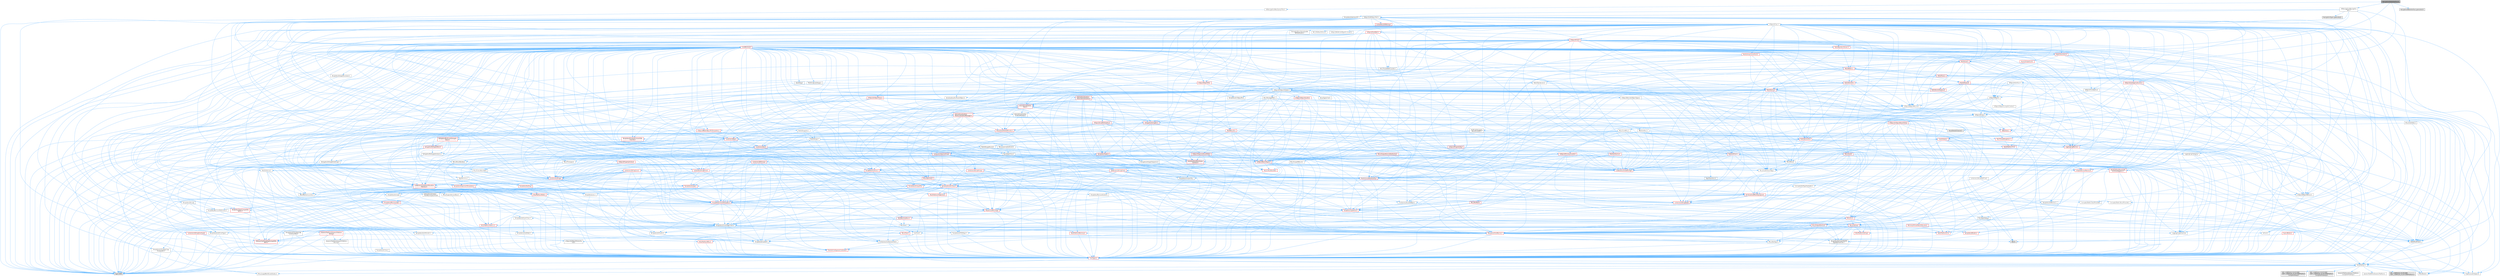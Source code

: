 digraph "NavigationDataInterface.h"
{
 // INTERACTIVE_SVG=YES
 // LATEX_PDF_SIZE
  bgcolor="transparent";
  edge [fontname=Helvetica,fontsize=10,labelfontname=Helvetica,labelfontsize=10];
  node [fontname=Helvetica,fontsize=10,shape=box,height=0.2,width=0.4];
  Node1 [id="Node000001",label="NavigationDataInterface.h",height=0.2,width=0.4,color="gray40", fillcolor="grey60", style="filled", fontcolor="black",tooltip=" "];
  Node1 -> Node2 [id="edge1_Node000001_Node000002",color="steelblue1",style="solid",tooltip=" "];
  Node2 [id="Node000002",label="UObject/ObjectMacros.h",height=0.2,width=0.4,color="grey40", fillcolor="white", style="filled",URL="$d8/d8d/ObjectMacros_8h.html",tooltip=" "];
  Node2 -> Node3 [id="edge2_Node000002_Node000003",color="steelblue1",style="solid",tooltip=" "];
  Node3 [id="Node000003",label="Misc/EnumClassFlags.h",height=0.2,width=0.4,color="grey40", fillcolor="white", style="filled",URL="$d8/de7/EnumClassFlags_8h.html",tooltip=" "];
  Node2 -> Node4 [id="edge3_Node000002_Node000004",color="steelblue1",style="solid",tooltip=" "];
  Node4 [id="Node000004",label="UObject/Script.h",height=0.2,width=0.4,color="grey40", fillcolor="white", style="filled",URL="$de/dc6/Script_8h.html",tooltip=" "];
  Node4 -> Node5 [id="edge4_Node000004_Node000005",color="steelblue1",style="solid",tooltip=" "];
  Node5 [id="Node000005",label="Delegates/Delegate.h",height=0.2,width=0.4,color="red", fillcolor="#FFF0F0", style="filled",URL="$d4/d80/Delegate_8h.html",tooltip=" "];
  Node5 -> Node6 [id="edge5_Node000005_Node000006",color="steelblue1",style="solid",tooltip=" "];
  Node6 [id="Node000006",label="CoreTypes.h",height=0.2,width=0.4,color="red", fillcolor="#FFF0F0", style="filled",URL="$dc/dec/CoreTypes_8h.html",tooltip=" "];
  Node6 -> Node7 [id="edge6_Node000006_Node000007",color="steelblue1",style="solid",tooltip=" "];
  Node7 [id="Node000007",label="HAL/Platform.h",height=0.2,width=0.4,color="grey40", fillcolor="white", style="filled",URL="$d9/dd0/Platform_8h.html",tooltip=" "];
  Node7 -> Node8 [id="edge7_Node000007_Node000008",color="steelblue1",style="solid",tooltip=" "];
  Node8 [id="Node000008",label="Misc/Build.h",height=0.2,width=0.4,color="grey40", fillcolor="white", style="filled",URL="$d3/dbb/Build_8h.html",tooltip=" "];
  Node7 -> Node9 [id="edge8_Node000007_Node000009",color="steelblue1",style="solid",tooltip=" "];
  Node9 [id="Node000009",label="Misc/LargeWorldCoordinates.h",height=0.2,width=0.4,color="grey40", fillcolor="white", style="filled",URL="$d2/dcb/LargeWorldCoordinates_8h.html",tooltip=" "];
  Node7 -> Node10 [id="edge9_Node000007_Node000010",color="steelblue1",style="solid",tooltip=" "];
  Node10 [id="Node000010",label="type_traits",height=0.2,width=0.4,color="grey60", fillcolor="#E0E0E0", style="filled",tooltip=" "];
  Node7 -> Node11 [id="edge10_Node000007_Node000011",color="steelblue1",style="solid",tooltip=" "];
  Node11 [id="Node000011",label="PreprocessorHelpers.h",height=0.2,width=0.4,color="grey40", fillcolor="white", style="filled",URL="$db/ddb/PreprocessorHelpers_8h.html",tooltip=" "];
  Node7 -> Node12 [id="edge11_Node000007_Node000012",color="steelblue1",style="solid",tooltip=" "];
  Node12 [id="Node000012",label="UBT_COMPILED_PLATFORM\l/UBT_COMPILED_PLATFORMPlatform\lCompilerPreSetup.h",height=0.2,width=0.4,color="grey60", fillcolor="#E0E0E0", style="filled",tooltip=" "];
  Node7 -> Node13 [id="edge12_Node000007_Node000013",color="steelblue1",style="solid",tooltip=" "];
  Node13 [id="Node000013",label="GenericPlatform/GenericPlatform\lCompilerPreSetup.h",height=0.2,width=0.4,color="grey40", fillcolor="white", style="filled",URL="$d9/dc8/GenericPlatformCompilerPreSetup_8h.html",tooltip=" "];
  Node7 -> Node14 [id="edge13_Node000007_Node000014",color="steelblue1",style="solid",tooltip=" "];
  Node14 [id="Node000014",label="GenericPlatform/GenericPlatform.h",height=0.2,width=0.4,color="grey40", fillcolor="white", style="filled",URL="$d6/d84/GenericPlatform_8h.html",tooltip=" "];
  Node7 -> Node15 [id="edge14_Node000007_Node000015",color="steelblue1",style="solid",tooltip=" "];
  Node15 [id="Node000015",label="UBT_COMPILED_PLATFORM\l/UBT_COMPILED_PLATFORMPlatform.h",height=0.2,width=0.4,color="grey60", fillcolor="#E0E0E0", style="filled",tooltip=" "];
  Node7 -> Node16 [id="edge15_Node000007_Node000016",color="steelblue1",style="solid",tooltip=" "];
  Node16 [id="Node000016",label="UBT_COMPILED_PLATFORM\l/UBT_COMPILED_PLATFORMPlatform\lCompilerSetup.h",height=0.2,width=0.4,color="grey60", fillcolor="#E0E0E0", style="filled",tooltip=" "];
  Node5 -> Node20 [id="edge16_Node000005_Node000020",color="steelblue1",style="solid",tooltip=" "];
  Node20 [id="Node000020",label="Misc/AssertionMacros.h",height=0.2,width=0.4,color="red", fillcolor="#FFF0F0", style="filled",URL="$d0/dfa/AssertionMacros_8h.html",tooltip=" "];
  Node20 -> Node6 [id="edge17_Node000020_Node000006",color="steelblue1",style="solid",tooltip=" "];
  Node20 -> Node7 [id="edge18_Node000020_Node000007",color="steelblue1",style="solid",tooltip=" "];
  Node20 -> Node21 [id="edge19_Node000020_Node000021",color="steelblue1",style="solid",tooltip=" "];
  Node21 [id="Node000021",label="HAL/PlatformMisc.h",height=0.2,width=0.4,color="red", fillcolor="#FFF0F0", style="filled",URL="$d0/df5/PlatformMisc_8h.html",tooltip=" "];
  Node21 -> Node6 [id="edge20_Node000021_Node000006",color="steelblue1",style="solid",tooltip=" "];
  Node20 -> Node11 [id="edge21_Node000020_Node000011",color="steelblue1",style="solid",tooltip=" "];
  Node20 -> Node56 [id="edge22_Node000020_Node000056",color="steelblue1",style="solid",tooltip=" "];
  Node56 [id="Node000056",label="Templates/EnableIf.h",height=0.2,width=0.4,color="grey40", fillcolor="white", style="filled",URL="$d7/d60/EnableIf_8h.html",tooltip=" "];
  Node56 -> Node6 [id="edge23_Node000056_Node000006",color="steelblue1",style="solid",tooltip=" "];
  Node20 -> Node57 [id="edge24_Node000020_Node000057",color="steelblue1",style="solid",tooltip=" "];
  Node57 [id="Node000057",label="Templates/IsArrayOrRefOf\lTypeByPredicate.h",height=0.2,width=0.4,color="grey40", fillcolor="white", style="filled",URL="$d6/da1/IsArrayOrRefOfTypeByPredicate_8h.html",tooltip=" "];
  Node57 -> Node6 [id="edge25_Node000057_Node000006",color="steelblue1",style="solid",tooltip=" "];
  Node20 -> Node60 [id="edge26_Node000020_Node000060",color="steelblue1",style="solid",tooltip=" "];
  Node60 [id="Node000060",label="Traits/IsCharEncodingCompatible\lWith.h",height=0.2,width=0.4,color="red", fillcolor="#FFF0F0", style="filled",URL="$df/dd1/IsCharEncodingCompatibleWith_8h.html",tooltip=" "];
  Node60 -> Node10 [id="edge27_Node000060_Node000010",color="steelblue1",style="solid",tooltip=" "];
  Node20 -> Node62 [id="edge28_Node000020_Node000062",color="steelblue1",style="solid",tooltip=" "];
  Node62 [id="Node000062",label="Misc/VarArgs.h",height=0.2,width=0.4,color="grey40", fillcolor="white", style="filled",URL="$d5/d6f/VarArgs_8h.html",tooltip=" "];
  Node62 -> Node6 [id="edge29_Node000062_Node000006",color="steelblue1",style="solid",tooltip=" "];
  Node20 -> Node69 [id="edge30_Node000020_Node000069",color="steelblue1",style="solid",tooltip=" "];
  Node69 [id="Node000069",label="atomic",height=0.2,width=0.4,color="grey60", fillcolor="#E0E0E0", style="filled",tooltip=" "];
  Node5 -> Node70 [id="edge31_Node000005_Node000070",color="steelblue1",style="solid",tooltip=" "];
  Node70 [id="Node000070",label="UObject/NameTypes.h",height=0.2,width=0.4,color="red", fillcolor="#FFF0F0", style="filled",URL="$d6/d35/NameTypes_8h.html",tooltip=" "];
  Node70 -> Node6 [id="edge32_Node000070_Node000006",color="steelblue1",style="solid",tooltip=" "];
  Node70 -> Node20 [id="edge33_Node000070_Node000020",color="steelblue1",style="solid",tooltip=" "];
  Node70 -> Node71 [id="edge34_Node000070_Node000071",color="steelblue1",style="solid",tooltip=" "];
  Node71 [id="Node000071",label="HAL/UnrealMemory.h",height=0.2,width=0.4,color="red", fillcolor="#FFF0F0", style="filled",URL="$d9/d96/UnrealMemory_8h.html",tooltip=" "];
  Node71 -> Node6 [id="edge35_Node000071_Node000006",color="steelblue1",style="solid",tooltip=" "];
  Node71 -> Node75 [id="edge36_Node000071_Node000075",color="steelblue1",style="solid",tooltip=" "];
  Node75 [id="Node000075",label="HAL/MemoryBase.h",height=0.2,width=0.4,color="red", fillcolor="#FFF0F0", style="filled",URL="$d6/d9f/MemoryBase_8h.html",tooltip=" "];
  Node75 -> Node6 [id="edge37_Node000075_Node000006",color="steelblue1",style="solid",tooltip=" "];
  Node75 -> Node49 [id="edge38_Node000075_Node000049",color="steelblue1",style="solid",tooltip=" "];
  Node49 [id="Node000049",label="HAL/PlatformAtomics.h",height=0.2,width=0.4,color="red", fillcolor="#FFF0F0", style="filled",URL="$d3/d36/PlatformAtomics_8h.html",tooltip=" "];
  Node49 -> Node6 [id="edge39_Node000049_Node000006",color="steelblue1",style="solid",tooltip=" "];
  Node75 -> Node33 [id="edge40_Node000075_Node000033",color="steelblue1",style="solid",tooltip=" "];
  Node33 [id="Node000033",label="HAL/PlatformCrt.h",height=0.2,width=0.4,color="red", fillcolor="#FFF0F0", style="filled",URL="$d8/d75/PlatformCrt_8h.html",tooltip=" "];
  Node75 -> Node76 [id="edge41_Node000075_Node000076",color="steelblue1",style="solid",tooltip=" "];
  Node76 [id="Node000076",label="Misc/Exec.h",height=0.2,width=0.4,color="grey40", fillcolor="white", style="filled",URL="$de/ddb/Exec_8h.html",tooltip=" "];
  Node76 -> Node6 [id="edge42_Node000076_Node000006",color="steelblue1",style="solid",tooltip=" "];
  Node76 -> Node20 [id="edge43_Node000076_Node000020",color="steelblue1",style="solid",tooltip=" "];
  Node75 -> Node77 [id="edge44_Node000075_Node000077",color="steelblue1",style="solid",tooltip=" "];
  Node77 [id="Node000077",label="Misc/OutputDevice.h",height=0.2,width=0.4,color="red", fillcolor="#FFF0F0", style="filled",URL="$d7/d32/OutputDevice_8h.html",tooltip=" "];
  Node77 -> Node28 [id="edge45_Node000077_Node000028",color="steelblue1",style="solid",tooltip=" "];
  Node28 [id="Node000028",label="CoreFwd.h",height=0.2,width=0.4,color="grey40", fillcolor="white", style="filled",URL="$d1/d1e/CoreFwd_8h.html",tooltip=" "];
  Node28 -> Node6 [id="edge46_Node000028_Node000006",color="steelblue1",style="solid",tooltip=" "];
  Node28 -> Node29 [id="edge47_Node000028_Node000029",color="steelblue1",style="solid",tooltip=" "];
  Node29 [id="Node000029",label="Containers/ContainersFwd.h",height=0.2,width=0.4,color="grey40", fillcolor="white", style="filled",URL="$d4/d0a/ContainersFwd_8h.html",tooltip=" "];
  Node29 -> Node7 [id="edge48_Node000029_Node000007",color="steelblue1",style="solid",tooltip=" "];
  Node29 -> Node6 [id="edge49_Node000029_Node000006",color="steelblue1",style="solid",tooltip=" "];
  Node29 -> Node26 [id="edge50_Node000029_Node000026",color="steelblue1",style="solid",tooltip=" "];
  Node26 [id="Node000026",label="Traits/IsContiguousContainer.h",height=0.2,width=0.4,color="red", fillcolor="#FFF0F0", style="filled",URL="$d5/d3c/IsContiguousContainer_8h.html",tooltip=" "];
  Node26 -> Node6 [id="edge51_Node000026_Node000006",color="steelblue1",style="solid",tooltip=" "];
  Node28 -> Node30 [id="edge52_Node000028_Node000030",color="steelblue1",style="solid",tooltip=" "];
  Node30 [id="Node000030",label="Math/MathFwd.h",height=0.2,width=0.4,color="grey40", fillcolor="white", style="filled",URL="$d2/d10/MathFwd_8h.html",tooltip=" "];
  Node30 -> Node7 [id="edge53_Node000030_Node000007",color="steelblue1",style="solid",tooltip=" "];
  Node28 -> Node31 [id="edge54_Node000028_Node000031",color="steelblue1",style="solid",tooltip=" "];
  Node31 [id="Node000031",label="UObject/UObjectHierarchy\lFwd.h",height=0.2,width=0.4,color="grey40", fillcolor="white", style="filled",URL="$d3/d13/UObjectHierarchyFwd_8h.html",tooltip=" "];
  Node77 -> Node6 [id="edge55_Node000077_Node000006",color="steelblue1",style="solid",tooltip=" "];
  Node77 -> Node78 [id="edge56_Node000077_Node000078",color="steelblue1",style="solid",tooltip=" "];
  Node78 [id="Node000078",label="Logging/LogVerbosity.h",height=0.2,width=0.4,color="grey40", fillcolor="white", style="filled",URL="$d2/d8f/LogVerbosity_8h.html",tooltip=" "];
  Node78 -> Node6 [id="edge57_Node000078_Node000006",color="steelblue1",style="solid",tooltip=" "];
  Node77 -> Node62 [id="edge58_Node000077_Node000062",color="steelblue1",style="solid",tooltip=" "];
  Node77 -> Node57 [id="edge59_Node000077_Node000057",color="steelblue1",style="solid",tooltip=" "];
  Node77 -> Node60 [id="edge60_Node000077_Node000060",color="steelblue1",style="solid",tooltip=" "];
  Node71 -> Node88 [id="edge61_Node000071_Node000088",color="steelblue1",style="solid",tooltip=" "];
  Node88 [id="Node000088",label="HAL/PlatformMemory.h",height=0.2,width=0.4,color="red", fillcolor="#FFF0F0", style="filled",URL="$de/d68/PlatformMemory_8h.html",tooltip=" "];
  Node88 -> Node6 [id="edge62_Node000088_Node000006",color="steelblue1",style="solid",tooltip=" "];
  Node71 -> Node91 [id="edge63_Node000071_Node000091",color="steelblue1",style="solid",tooltip=" "];
  Node91 [id="Node000091",label="Templates/IsPointer.h",height=0.2,width=0.4,color="grey40", fillcolor="white", style="filled",URL="$d7/d05/IsPointer_8h.html",tooltip=" "];
  Node91 -> Node6 [id="edge64_Node000091_Node000006",color="steelblue1",style="solid",tooltip=" "];
  Node70 -> Node92 [id="edge65_Node000070_Node000092",color="steelblue1",style="solid",tooltip=" "];
  Node92 [id="Node000092",label="Templates/UnrealTypeTraits.h",height=0.2,width=0.4,color="grey40", fillcolor="white", style="filled",URL="$d2/d2d/UnrealTypeTraits_8h.html",tooltip=" "];
  Node92 -> Node6 [id="edge66_Node000092_Node000006",color="steelblue1",style="solid",tooltip=" "];
  Node92 -> Node91 [id="edge67_Node000092_Node000091",color="steelblue1",style="solid",tooltip=" "];
  Node92 -> Node20 [id="edge68_Node000092_Node000020",color="steelblue1",style="solid",tooltip=" "];
  Node92 -> Node84 [id="edge69_Node000092_Node000084",color="steelblue1",style="solid",tooltip=" "];
  Node84 [id="Node000084",label="Templates/AndOrNot.h",height=0.2,width=0.4,color="grey40", fillcolor="white", style="filled",URL="$db/d0a/AndOrNot_8h.html",tooltip=" "];
  Node84 -> Node6 [id="edge70_Node000084_Node000006",color="steelblue1",style="solid",tooltip=" "];
  Node92 -> Node56 [id="edge71_Node000092_Node000056",color="steelblue1",style="solid",tooltip=" "];
  Node92 -> Node93 [id="edge72_Node000092_Node000093",color="steelblue1",style="solid",tooltip=" "];
  Node93 [id="Node000093",label="Templates/IsArithmetic.h",height=0.2,width=0.4,color="grey40", fillcolor="white", style="filled",URL="$d2/d5d/IsArithmetic_8h.html",tooltip=" "];
  Node93 -> Node6 [id="edge73_Node000093_Node000006",color="steelblue1",style="solid",tooltip=" "];
  Node92 -> Node59 [id="edge74_Node000092_Node000059",color="steelblue1",style="solid",tooltip=" "];
  Node59 [id="Node000059",label="IsEnum.h",height=0.2,width=0.4,color="grey40", fillcolor="white", style="filled",URL="$d4/de5/IsEnum_8h.html",tooltip=" "];
  Node92 -> Node94 [id="edge75_Node000092_Node000094",color="steelblue1",style="solid",tooltip=" "];
  Node94 [id="Node000094",label="Templates/Models.h",height=0.2,width=0.4,color="red", fillcolor="#FFF0F0", style="filled",URL="$d3/d0c/Models_8h.html",tooltip=" "];
  Node92 -> Node95 [id="edge76_Node000092_Node000095",color="steelblue1",style="solid",tooltip=" "];
  Node95 [id="Node000095",label="Templates/IsPODType.h",height=0.2,width=0.4,color="grey40", fillcolor="white", style="filled",URL="$d7/db1/IsPODType_8h.html",tooltip=" "];
  Node95 -> Node6 [id="edge77_Node000095_Node000006",color="steelblue1",style="solid",tooltip=" "];
  Node92 -> Node96 [id="edge78_Node000092_Node000096",color="steelblue1",style="solid",tooltip=" "];
  Node96 [id="Node000096",label="Templates/IsUECoreType.h",height=0.2,width=0.4,color="grey40", fillcolor="white", style="filled",URL="$d1/db8/IsUECoreType_8h.html",tooltip=" "];
  Node96 -> Node6 [id="edge79_Node000096_Node000006",color="steelblue1",style="solid",tooltip=" "];
  Node96 -> Node10 [id="edge80_Node000096_Node000010",color="steelblue1",style="solid",tooltip=" "];
  Node92 -> Node85 [id="edge81_Node000092_Node000085",color="steelblue1",style="solid",tooltip=" "];
  Node85 [id="Node000085",label="Templates/IsTriviallyCopy\lConstructible.h",height=0.2,width=0.4,color="grey40", fillcolor="white", style="filled",URL="$d3/d78/IsTriviallyCopyConstructible_8h.html",tooltip=" "];
  Node85 -> Node6 [id="edge82_Node000085_Node000006",color="steelblue1",style="solid",tooltip=" "];
  Node85 -> Node10 [id="edge83_Node000085_Node000010",color="steelblue1",style="solid",tooltip=" "];
  Node70 -> Node97 [id="edge84_Node000070_Node000097",color="steelblue1",style="solid",tooltip=" "];
  Node97 [id="Node000097",label="Templates/UnrealTemplate.h",height=0.2,width=0.4,color="red", fillcolor="#FFF0F0", style="filled",URL="$d4/d24/UnrealTemplate_8h.html",tooltip=" "];
  Node97 -> Node6 [id="edge85_Node000097_Node000006",color="steelblue1",style="solid",tooltip=" "];
  Node97 -> Node91 [id="edge86_Node000097_Node000091",color="steelblue1",style="solid",tooltip=" "];
  Node97 -> Node71 [id="edge87_Node000097_Node000071",color="steelblue1",style="solid",tooltip=" "];
  Node97 -> Node92 [id="edge88_Node000097_Node000092",color="steelblue1",style="solid",tooltip=" "];
  Node97 -> Node100 [id="edge89_Node000097_Node000100",color="steelblue1",style="solid",tooltip=" "];
  Node100 [id="Node000100",label="Templates/RemoveReference.h",height=0.2,width=0.4,color="grey40", fillcolor="white", style="filled",URL="$da/dbe/RemoveReference_8h.html",tooltip=" "];
  Node100 -> Node6 [id="edge90_Node000100_Node000006",color="steelblue1",style="solid",tooltip=" "];
  Node97 -> Node101 [id="edge91_Node000097_Node000101",color="steelblue1",style="solid",tooltip=" "];
  Node101 [id="Node000101",label="Templates/TypeCompatible\lBytes.h",height=0.2,width=0.4,color="red", fillcolor="#FFF0F0", style="filled",URL="$df/d0a/TypeCompatibleBytes_8h.html",tooltip=" "];
  Node101 -> Node6 [id="edge92_Node000101_Node000006",color="steelblue1",style="solid",tooltip=" "];
  Node101 -> Node10 [id="edge93_Node000101_Node000010",color="steelblue1",style="solid",tooltip=" "];
  Node97 -> Node26 [id="edge94_Node000097_Node000026",color="steelblue1",style="solid",tooltip=" "];
  Node97 -> Node10 [id="edge95_Node000097_Node000010",color="steelblue1",style="solid",tooltip=" "];
  Node70 -> Node103 [id="edge96_Node000070_Node000103",color="steelblue1",style="solid",tooltip=" "];
  Node103 [id="Node000103",label="Containers/UnrealString.h",height=0.2,width=0.4,color="red", fillcolor="#FFF0F0", style="filled",URL="$d5/dba/UnrealString_8h.html",tooltip=" "];
  Node70 -> Node107 [id="edge97_Node000070_Node000107",color="steelblue1",style="solid",tooltip=" "];
  Node107 [id="Node000107",label="HAL/CriticalSection.h",height=0.2,width=0.4,color="red", fillcolor="#FFF0F0", style="filled",URL="$d6/d90/CriticalSection_8h.html",tooltip=" "];
  Node70 -> Node110 [id="edge98_Node000070_Node000110",color="steelblue1",style="solid",tooltip=" "];
  Node110 [id="Node000110",label="Containers/StringConv.h",height=0.2,width=0.4,color="red", fillcolor="#FFF0F0", style="filled",URL="$d3/ddf/StringConv_8h.html",tooltip=" "];
  Node110 -> Node6 [id="edge99_Node000110_Node000006",color="steelblue1",style="solid",tooltip=" "];
  Node110 -> Node20 [id="edge100_Node000110_Node000020",color="steelblue1",style="solid",tooltip=" "];
  Node110 -> Node111 [id="edge101_Node000110_Node000111",color="steelblue1",style="solid",tooltip=" "];
  Node111 [id="Node000111",label="Containers/ContainerAllocation\lPolicies.h",height=0.2,width=0.4,color="red", fillcolor="#FFF0F0", style="filled",URL="$d7/dff/ContainerAllocationPolicies_8h.html",tooltip=" "];
  Node111 -> Node6 [id="edge102_Node000111_Node000006",color="steelblue1",style="solid",tooltip=" "];
  Node111 -> Node111 [id="edge103_Node000111_Node000111",color="steelblue1",style="solid",tooltip=" "];
  Node111 -> Node113 [id="edge104_Node000111_Node000113",color="steelblue1",style="solid",tooltip=" "];
  Node113 [id="Node000113",label="HAL/PlatformMath.h",height=0.2,width=0.4,color="red", fillcolor="#FFF0F0", style="filled",URL="$dc/d53/PlatformMath_8h.html",tooltip=" "];
  Node113 -> Node6 [id="edge105_Node000113_Node000006",color="steelblue1",style="solid",tooltip=" "];
  Node111 -> Node71 [id="edge106_Node000111_Node000071",color="steelblue1",style="solid",tooltip=" "];
  Node111 -> Node43 [id="edge107_Node000111_Node000043",color="steelblue1",style="solid",tooltip=" "];
  Node43 [id="Node000043",label="Math/NumericLimits.h",height=0.2,width=0.4,color="grey40", fillcolor="white", style="filled",URL="$df/d1b/NumericLimits_8h.html",tooltip=" "];
  Node43 -> Node6 [id="edge108_Node000043_Node000006",color="steelblue1",style="solid",tooltip=" "];
  Node111 -> Node20 [id="edge109_Node000111_Node000020",color="steelblue1",style="solid",tooltip=" "];
  Node111 -> Node122 [id="edge110_Node000111_Node000122",color="steelblue1",style="solid",tooltip=" "];
  Node122 [id="Node000122",label="Templates/MemoryOps.h",height=0.2,width=0.4,color="red", fillcolor="#FFF0F0", style="filled",URL="$db/dea/MemoryOps_8h.html",tooltip=" "];
  Node122 -> Node6 [id="edge111_Node000122_Node000006",color="steelblue1",style="solid",tooltip=" "];
  Node122 -> Node71 [id="edge112_Node000122_Node000071",color="steelblue1",style="solid",tooltip=" "];
  Node122 -> Node86 [id="edge113_Node000122_Node000086",color="steelblue1",style="solid",tooltip=" "];
  Node86 [id="Node000086",label="Templates/IsTriviallyCopy\lAssignable.h",height=0.2,width=0.4,color="grey40", fillcolor="white", style="filled",URL="$d2/df2/IsTriviallyCopyAssignable_8h.html",tooltip=" "];
  Node86 -> Node6 [id="edge114_Node000086_Node000006",color="steelblue1",style="solid",tooltip=" "];
  Node86 -> Node10 [id="edge115_Node000086_Node000010",color="steelblue1",style="solid",tooltip=" "];
  Node122 -> Node85 [id="edge116_Node000122_Node000085",color="steelblue1",style="solid",tooltip=" "];
  Node122 -> Node92 [id="edge117_Node000122_Node000092",color="steelblue1",style="solid",tooltip=" "];
  Node122 -> Node10 [id="edge118_Node000122_Node000010",color="steelblue1",style="solid",tooltip=" "];
  Node111 -> Node101 [id="edge119_Node000111_Node000101",color="steelblue1",style="solid",tooltip=" "];
  Node111 -> Node10 [id="edge120_Node000111_Node000010",color="steelblue1",style="solid",tooltip=" "];
  Node110 -> Node123 [id="edge121_Node000110_Node000123",color="steelblue1",style="solid",tooltip=" "];
  Node123 [id="Node000123",label="Containers/Array.h",height=0.2,width=0.4,color="red", fillcolor="#FFF0F0", style="filled",URL="$df/dd0/Array_8h.html",tooltip=" "];
  Node123 -> Node6 [id="edge122_Node000123_Node000006",color="steelblue1",style="solid",tooltip=" "];
  Node123 -> Node20 [id="edge123_Node000123_Node000020",color="steelblue1",style="solid",tooltip=" "];
  Node123 -> Node71 [id="edge124_Node000123_Node000071",color="steelblue1",style="solid",tooltip=" "];
  Node123 -> Node92 [id="edge125_Node000123_Node000092",color="steelblue1",style="solid",tooltip=" "];
  Node123 -> Node97 [id="edge126_Node000123_Node000097",color="steelblue1",style="solid",tooltip=" "];
  Node123 -> Node111 [id="edge127_Node000123_Node000111",color="steelblue1",style="solid",tooltip=" "];
  Node123 -> Node130 [id="edge128_Node000123_Node000130",color="steelblue1",style="solid",tooltip=" "];
  Node130 [id="Node000130",label="Serialization/Archive.h",height=0.2,width=0.4,color="red", fillcolor="#FFF0F0", style="filled",URL="$d7/d3b/Archive_8h.html",tooltip=" "];
  Node130 -> Node28 [id="edge129_Node000130_Node000028",color="steelblue1",style="solid",tooltip=" "];
  Node130 -> Node6 [id="edge130_Node000130_Node000006",color="steelblue1",style="solid",tooltip=" "];
  Node130 -> Node131 [id="edge131_Node000130_Node000131",color="steelblue1",style="solid",tooltip=" "];
  Node131 [id="Node000131",label="HAL/PlatformProperties.h",height=0.2,width=0.4,color="red", fillcolor="#FFF0F0", style="filled",URL="$d9/db0/PlatformProperties_8h.html",tooltip=" "];
  Node131 -> Node6 [id="edge132_Node000131_Node000006",color="steelblue1",style="solid",tooltip=" "];
  Node130 -> Node134 [id="edge133_Node000130_Node000134",color="steelblue1",style="solid",tooltip=" "];
  Node134 [id="Node000134",label="Internationalization\l/TextNamespaceFwd.h",height=0.2,width=0.4,color="grey40", fillcolor="white", style="filled",URL="$d8/d97/TextNamespaceFwd_8h.html",tooltip=" "];
  Node134 -> Node6 [id="edge134_Node000134_Node000006",color="steelblue1",style="solid",tooltip=" "];
  Node130 -> Node30 [id="edge135_Node000130_Node000030",color="steelblue1",style="solid",tooltip=" "];
  Node130 -> Node20 [id="edge136_Node000130_Node000020",color="steelblue1",style="solid",tooltip=" "];
  Node130 -> Node8 [id="edge137_Node000130_Node000008",color="steelblue1",style="solid",tooltip=" "];
  Node130 -> Node135 [id="edge138_Node000130_Node000135",color="steelblue1",style="solid",tooltip=" "];
  Node135 [id="Node000135",label="Misc/EngineVersionBase.h",height=0.2,width=0.4,color="grey40", fillcolor="white", style="filled",URL="$d5/d2b/EngineVersionBase_8h.html",tooltip=" "];
  Node135 -> Node6 [id="edge139_Node000135_Node000006",color="steelblue1",style="solid",tooltip=" "];
  Node130 -> Node62 [id="edge140_Node000130_Node000062",color="steelblue1",style="solid",tooltip=" "];
  Node130 -> Node56 [id="edge141_Node000130_Node000056",color="steelblue1",style="solid",tooltip=" "];
  Node130 -> Node57 [id="edge142_Node000130_Node000057",color="steelblue1",style="solid",tooltip=" "];
  Node130 -> Node138 [id="edge143_Node000130_Node000138",color="steelblue1",style="solid",tooltip=" "];
  Node138 [id="Node000138",label="Templates/IsEnumClass.h",height=0.2,width=0.4,color="grey40", fillcolor="white", style="filled",URL="$d7/d15/IsEnumClass_8h.html",tooltip=" "];
  Node138 -> Node6 [id="edge144_Node000138_Node000006",color="steelblue1",style="solid",tooltip=" "];
  Node138 -> Node84 [id="edge145_Node000138_Node000084",color="steelblue1",style="solid",tooltip=" "];
  Node130 -> Node97 [id="edge146_Node000130_Node000097",color="steelblue1",style="solid",tooltip=" "];
  Node130 -> Node60 [id="edge147_Node000130_Node000060",color="steelblue1",style="solid",tooltip=" "];
  Node130 -> Node139 [id="edge148_Node000130_Node000139",color="steelblue1",style="solid",tooltip=" "];
  Node139 [id="Node000139",label="UObject/ObjectVersion.h",height=0.2,width=0.4,color="grey40", fillcolor="white", style="filled",URL="$da/d63/ObjectVersion_8h.html",tooltip=" "];
  Node139 -> Node6 [id="edge149_Node000139_Node000006",color="steelblue1",style="solid",tooltip=" "];
  Node123 -> Node167 [id="edge150_Node000123_Node000167",color="steelblue1",style="solid",tooltip=" "];
  Node167 [id="Node000167",label="Concepts/GetTypeHashable.h",height=0.2,width=0.4,color="grey40", fillcolor="white", style="filled",URL="$d3/da2/GetTypeHashable_8h.html",tooltip=" "];
  Node167 -> Node6 [id="edge151_Node000167_Node000006",color="steelblue1",style="solid",tooltip=" "];
  Node167 -> Node145 [id="edge152_Node000167_Node000145",color="steelblue1",style="solid",tooltip=" "];
  Node145 [id="Node000145",label="Templates/TypeHash.h",height=0.2,width=0.4,color="red", fillcolor="#FFF0F0", style="filled",URL="$d1/d62/TypeHash_8h.html",tooltip=" "];
  Node145 -> Node6 [id="edge153_Node000145_Node000006",color="steelblue1",style="solid",tooltip=" "];
  Node145 -> Node146 [id="edge154_Node000145_Node000146",color="steelblue1",style="solid",tooltip=" "];
  Node146 [id="Node000146",label="Misc/Crc.h",height=0.2,width=0.4,color="red", fillcolor="#FFF0F0", style="filled",URL="$d4/dd2/Crc_8h.html",tooltip=" "];
  Node146 -> Node6 [id="edge155_Node000146_Node000006",color="steelblue1",style="solid",tooltip=" "];
  Node146 -> Node73 [id="edge156_Node000146_Node000073",color="steelblue1",style="solid",tooltip=" "];
  Node73 [id="Node000073",label="HAL/PlatformString.h",height=0.2,width=0.4,color="red", fillcolor="#FFF0F0", style="filled",URL="$db/db5/PlatformString_8h.html",tooltip=" "];
  Node73 -> Node6 [id="edge157_Node000073_Node000006",color="steelblue1",style="solid",tooltip=" "];
  Node146 -> Node20 [id="edge158_Node000146_Node000020",color="steelblue1",style="solid",tooltip=" "];
  Node146 -> Node147 [id="edge159_Node000146_Node000147",color="steelblue1",style="solid",tooltip=" "];
  Node147 [id="Node000147",label="Misc/CString.h",height=0.2,width=0.4,color="red", fillcolor="#FFF0F0", style="filled",URL="$d2/d49/CString_8h.html",tooltip=" "];
  Node147 -> Node6 [id="edge160_Node000147_Node000006",color="steelblue1",style="solid",tooltip=" "];
  Node147 -> Node33 [id="edge161_Node000147_Node000033",color="steelblue1",style="solid",tooltip=" "];
  Node147 -> Node73 [id="edge162_Node000147_Node000073",color="steelblue1",style="solid",tooltip=" "];
  Node147 -> Node20 [id="edge163_Node000147_Node000020",color="steelblue1",style="solid",tooltip=" "];
  Node147 -> Node148 [id="edge164_Node000147_Node000148",color="steelblue1",style="solid",tooltip=" "];
  Node148 [id="Node000148",label="Misc/Char.h",height=0.2,width=0.4,color="red", fillcolor="#FFF0F0", style="filled",URL="$d0/d58/Char_8h.html",tooltip=" "];
  Node148 -> Node6 [id="edge165_Node000148_Node000006",color="steelblue1",style="solid",tooltip=" "];
  Node148 -> Node10 [id="edge166_Node000148_Node000010",color="steelblue1",style="solid",tooltip=" "];
  Node147 -> Node62 [id="edge167_Node000147_Node000062",color="steelblue1",style="solid",tooltip=" "];
  Node147 -> Node57 [id="edge168_Node000147_Node000057",color="steelblue1",style="solid",tooltip=" "];
  Node147 -> Node60 [id="edge169_Node000147_Node000060",color="steelblue1",style="solid",tooltip=" "];
  Node146 -> Node148 [id="edge170_Node000146_Node000148",color="steelblue1",style="solid",tooltip=" "];
  Node146 -> Node92 [id="edge171_Node000146_Node000092",color="steelblue1",style="solid",tooltip=" "];
  Node145 -> Node10 [id="edge172_Node000145_Node000010",color="steelblue1",style="solid",tooltip=" "];
  Node123 -> Node156 [id="edge173_Node000123_Node000156",color="steelblue1",style="solid",tooltip=" "];
  Node156 [id="Node000156",label="Templates/Invoke.h",height=0.2,width=0.4,color="red", fillcolor="#FFF0F0", style="filled",URL="$d7/deb/Invoke_8h.html",tooltip=" "];
  Node156 -> Node6 [id="edge174_Node000156_Node000006",color="steelblue1",style="solid",tooltip=" "];
  Node156 -> Node97 [id="edge175_Node000156_Node000097",color="steelblue1",style="solid",tooltip=" "];
  Node156 -> Node10 [id="edge176_Node000156_Node000010",color="steelblue1",style="solid",tooltip=" "];
  Node123 -> Node161 [id="edge177_Node000123_Node000161",color="steelblue1",style="solid",tooltip=" "];
  Node161 [id="Node000161",label="Templates/Less.h",height=0.2,width=0.4,color="grey40", fillcolor="white", style="filled",URL="$de/dc8/Less_8h.html",tooltip=" "];
  Node161 -> Node6 [id="edge178_Node000161_Node000006",color="steelblue1",style="solid",tooltip=" "];
  Node161 -> Node97 [id="edge179_Node000161_Node000097",color="steelblue1",style="solid",tooltip=" "];
  Node123 -> Node169 [id="edge180_Node000123_Node000169",color="steelblue1",style="solid",tooltip=" "];
  Node169 [id="Node000169",label="Templates/Sorting.h",height=0.2,width=0.4,color="red", fillcolor="#FFF0F0", style="filled",URL="$d3/d9e/Sorting_8h.html",tooltip=" "];
  Node169 -> Node6 [id="edge181_Node000169_Node000006",color="steelblue1",style="solid",tooltip=" "];
  Node169 -> Node113 [id="edge182_Node000169_Node000113",color="steelblue1",style="solid",tooltip=" "];
  Node169 -> Node161 [id="edge183_Node000169_Node000161",color="steelblue1",style="solid",tooltip=" "];
  Node123 -> Node173 [id="edge184_Node000123_Node000173",color="steelblue1",style="solid",tooltip=" "];
  Node173 [id="Node000173",label="Templates/AlignmentTemplates.h",height=0.2,width=0.4,color="red", fillcolor="#FFF0F0", style="filled",URL="$dd/d32/AlignmentTemplates_8h.html",tooltip=" "];
  Node173 -> Node6 [id="edge185_Node000173_Node000006",color="steelblue1",style="solid",tooltip=" "];
  Node173 -> Node91 [id="edge186_Node000173_Node000091",color="steelblue1",style="solid",tooltip=" "];
  Node123 -> Node10 [id="edge187_Node000123_Node000010",color="steelblue1",style="solid",tooltip=" "];
  Node110 -> Node147 [id="edge188_Node000110_Node000147",color="steelblue1",style="solid",tooltip=" "];
  Node110 -> Node174 [id="edge189_Node000110_Node000174",color="steelblue1",style="solid",tooltip=" "];
  Node174 [id="Node000174",label="Templates/IsArray.h",height=0.2,width=0.4,color="grey40", fillcolor="white", style="filled",URL="$d8/d8d/IsArray_8h.html",tooltip=" "];
  Node174 -> Node6 [id="edge190_Node000174_Node000006",color="steelblue1",style="solid",tooltip=" "];
  Node110 -> Node97 [id="edge191_Node000110_Node000097",color="steelblue1",style="solid",tooltip=" "];
  Node110 -> Node92 [id="edge192_Node000110_Node000092",color="steelblue1",style="solid",tooltip=" "];
  Node110 -> Node60 [id="edge193_Node000110_Node000060",color="steelblue1",style="solid",tooltip=" "];
  Node110 -> Node26 [id="edge194_Node000110_Node000026",color="steelblue1",style="solid",tooltip=" "];
  Node110 -> Node10 [id="edge195_Node000110_Node000010",color="steelblue1",style="solid",tooltip=" "];
  Node70 -> Node23 [id="edge196_Node000070_Node000023",color="steelblue1",style="solid",tooltip=" "];
  Node23 [id="Node000023",label="Containers/StringFwd.h",height=0.2,width=0.4,color="red", fillcolor="#FFF0F0", style="filled",URL="$df/d37/StringFwd_8h.html",tooltip=" "];
  Node23 -> Node6 [id="edge197_Node000023_Node000006",color="steelblue1",style="solid",tooltip=" "];
  Node23 -> Node26 [id="edge198_Node000023_Node000026",color="steelblue1",style="solid",tooltip=" "];
  Node70 -> Node175 [id="edge199_Node000070_Node000175",color="steelblue1",style="solid",tooltip=" "];
  Node175 [id="Node000175",label="UObject/UnrealNames.h",height=0.2,width=0.4,color="red", fillcolor="#FFF0F0", style="filled",URL="$d8/db1/UnrealNames_8h.html",tooltip=" "];
  Node175 -> Node6 [id="edge200_Node000175_Node000006",color="steelblue1",style="solid",tooltip=" "];
  Node70 -> Node141 [id="edge201_Node000070_Node000141",color="steelblue1",style="solid",tooltip=" "];
  Node141 [id="Node000141",label="Serialization/MemoryLayout.h",height=0.2,width=0.4,color="red", fillcolor="#FFF0F0", style="filled",URL="$d7/d66/MemoryLayout_8h.html",tooltip=" "];
  Node141 -> Node142 [id="edge202_Node000141_Node000142",color="steelblue1",style="solid",tooltip=" "];
  Node142 [id="Node000142",label="Concepts/StaticClassProvider.h",height=0.2,width=0.4,color="grey40", fillcolor="white", style="filled",URL="$dd/d83/StaticClassProvider_8h.html",tooltip=" "];
  Node141 -> Node143 [id="edge203_Node000141_Node000143",color="steelblue1",style="solid",tooltip=" "];
  Node143 [id="Node000143",label="Concepts/StaticStructProvider.h",height=0.2,width=0.4,color="grey40", fillcolor="white", style="filled",URL="$d5/d77/StaticStructProvider_8h.html",tooltip=" "];
  Node141 -> Node144 [id="edge204_Node000141_Node000144",color="steelblue1",style="solid",tooltip=" "];
  Node144 [id="Node000144",label="Containers/EnumAsByte.h",height=0.2,width=0.4,color="grey40", fillcolor="white", style="filled",URL="$d6/d9a/EnumAsByte_8h.html",tooltip=" "];
  Node144 -> Node6 [id="edge205_Node000144_Node000006",color="steelblue1",style="solid",tooltip=" "];
  Node144 -> Node95 [id="edge206_Node000144_Node000095",color="steelblue1",style="solid",tooltip=" "];
  Node144 -> Node145 [id="edge207_Node000144_Node000145",color="steelblue1",style="solid",tooltip=" "];
  Node141 -> Node23 [id="edge208_Node000141_Node000023",color="steelblue1",style="solid",tooltip=" "];
  Node141 -> Node71 [id="edge209_Node000141_Node000071",color="steelblue1",style="solid",tooltip=" "];
  Node141 -> Node56 [id="edge210_Node000141_Node000056",color="steelblue1",style="solid",tooltip=" "];
  Node141 -> Node153 [id="edge211_Node000141_Node000153",color="steelblue1",style="solid",tooltip=" "];
  Node153 [id="Node000153",label="Templates/IsAbstract.h",height=0.2,width=0.4,color="grey40", fillcolor="white", style="filled",URL="$d8/db7/IsAbstract_8h.html",tooltip=" "];
  Node141 -> Node94 [id="edge212_Node000141_Node000094",color="steelblue1",style="solid",tooltip=" "];
  Node141 -> Node97 [id="edge213_Node000141_Node000097",color="steelblue1",style="solid",tooltip=" "];
  Node5 -> Node183 [id="edge214_Node000005_Node000183",color="steelblue1",style="solid",tooltip=" "];
  Node183 [id="Node000183",label="Templates/SharedPointer.h",height=0.2,width=0.4,color="red", fillcolor="#FFF0F0", style="filled",URL="$d2/d17/SharedPointer_8h.html",tooltip=" "];
  Node183 -> Node6 [id="edge215_Node000183_Node000006",color="steelblue1",style="solid",tooltip=" "];
  Node183 -> Node184 [id="edge216_Node000183_Node000184",color="steelblue1",style="solid",tooltip=" "];
  Node184 [id="Node000184",label="Templates/PointerIsConvertible\lFromTo.h",height=0.2,width=0.4,color="red", fillcolor="#FFF0F0", style="filled",URL="$d6/d65/PointerIsConvertibleFromTo_8h.html",tooltip=" "];
  Node184 -> Node6 [id="edge217_Node000184_Node000006",color="steelblue1",style="solid",tooltip=" "];
  Node184 -> Node10 [id="edge218_Node000184_Node000010",color="steelblue1",style="solid",tooltip=" "];
  Node183 -> Node20 [id="edge219_Node000183_Node000020",color="steelblue1",style="solid",tooltip=" "];
  Node183 -> Node71 [id="edge220_Node000183_Node000071",color="steelblue1",style="solid",tooltip=" "];
  Node183 -> Node123 [id="edge221_Node000183_Node000123",color="steelblue1",style="solid",tooltip=" "];
  Node183 -> Node185 [id="edge222_Node000183_Node000185",color="steelblue1",style="solid",tooltip=" "];
  Node185 [id="Node000185",label="Containers/Map.h",height=0.2,width=0.4,color="red", fillcolor="#FFF0F0", style="filled",URL="$df/d79/Map_8h.html",tooltip=" "];
  Node185 -> Node6 [id="edge223_Node000185_Node000006",color="steelblue1",style="solid",tooltip=" "];
  Node185 -> Node186 [id="edge224_Node000185_Node000186",color="steelblue1",style="solid",tooltip=" "];
  Node186 [id="Node000186",label="Algo/Reverse.h",height=0.2,width=0.4,color="grey40", fillcolor="white", style="filled",URL="$d5/d93/Reverse_8h.html",tooltip=" "];
  Node186 -> Node6 [id="edge225_Node000186_Node000006",color="steelblue1",style="solid",tooltip=" "];
  Node186 -> Node97 [id="edge226_Node000186_Node000097",color="steelblue1",style="solid",tooltip=" "];
  Node185 -> Node187 [id="edge227_Node000185_Node000187",color="steelblue1",style="solid",tooltip=" "];
  Node187 [id="Node000187",label="Containers/Set.h",height=0.2,width=0.4,color="red", fillcolor="#FFF0F0", style="filled",URL="$d4/d45/Set_8h.html",tooltip=" "];
  Node187 -> Node111 [id="edge228_Node000187_Node000111",color="steelblue1",style="solid",tooltip=" "];
  Node187 -> Node189 [id="edge229_Node000187_Node000189",color="steelblue1",style="solid",tooltip=" "];
  Node189 [id="Node000189",label="Containers/SparseArray.h",height=0.2,width=0.4,color="red", fillcolor="#FFF0F0", style="filled",URL="$d5/dbf/SparseArray_8h.html",tooltip=" "];
  Node189 -> Node6 [id="edge230_Node000189_Node000006",color="steelblue1",style="solid",tooltip=" "];
  Node189 -> Node20 [id="edge231_Node000189_Node000020",color="steelblue1",style="solid",tooltip=" "];
  Node189 -> Node71 [id="edge232_Node000189_Node000071",color="steelblue1",style="solid",tooltip=" "];
  Node189 -> Node92 [id="edge233_Node000189_Node000092",color="steelblue1",style="solid",tooltip=" "];
  Node189 -> Node97 [id="edge234_Node000189_Node000097",color="steelblue1",style="solid",tooltip=" "];
  Node189 -> Node111 [id="edge235_Node000189_Node000111",color="steelblue1",style="solid",tooltip=" "];
  Node189 -> Node161 [id="edge236_Node000189_Node000161",color="steelblue1",style="solid",tooltip=" "];
  Node189 -> Node123 [id="edge237_Node000189_Node000123",color="steelblue1",style="solid",tooltip=" "];
  Node189 -> Node172 [id="edge238_Node000189_Node000172",color="steelblue1",style="solid",tooltip=" "];
  Node172 [id="Node000172",label="Math/UnrealMathUtility.h",height=0.2,width=0.4,color="red", fillcolor="#FFF0F0", style="filled",URL="$db/db8/UnrealMathUtility_8h.html",tooltip=" "];
  Node172 -> Node6 [id="edge239_Node000172_Node000006",color="steelblue1",style="solid",tooltip=" "];
  Node172 -> Node20 [id="edge240_Node000172_Node000020",color="steelblue1",style="solid",tooltip=" "];
  Node172 -> Node113 [id="edge241_Node000172_Node000113",color="steelblue1",style="solid",tooltip=" "];
  Node172 -> Node30 [id="edge242_Node000172_Node000030",color="steelblue1",style="solid",tooltip=" "];
  Node189 -> Node190 [id="edge243_Node000189_Node000190",color="steelblue1",style="solid",tooltip=" "];
  Node190 [id="Node000190",label="Containers/ScriptArray.h",height=0.2,width=0.4,color="red", fillcolor="#FFF0F0", style="filled",URL="$dc/daf/ScriptArray_8h.html",tooltip=" "];
  Node190 -> Node6 [id="edge244_Node000190_Node000006",color="steelblue1",style="solid",tooltip=" "];
  Node190 -> Node20 [id="edge245_Node000190_Node000020",color="steelblue1",style="solid",tooltip=" "];
  Node190 -> Node71 [id="edge246_Node000190_Node000071",color="steelblue1",style="solid",tooltip=" "];
  Node190 -> Node111 [id="edge247_Node000190_Node000111",color="steelblue1",style="solid",tooltip=" "];
  Node190 -> Node123 [id="edge248_Node000190_Node000123",color="steelblue1",style="solid",tooltip=" "];
  Node189 -> Node191 [id="edge249_Node000189_Node000191",color="steelblue1",style="solid",tooltip=" "];
  Node191 [id="Node000191",label="Containers/BitArray.h",height=0.2,width=0.4,color="red", fillcolor="#FFF0F0", style="filled",URL="$d1/de4/BitArray_8h.html",tooltip=" "];
  Node191 -> Node111 [id="edge250_Node000191_Node000111",color="steelblue1",style="solid",tooltip=" "];
  Node191 -> Node6 [id="edge251_Node000191_Node000006",color="steelblue1",style="solid",tooltip=" "];
  Node191 -> Node49 [id="edge252_Node000191_Node000049",color="steelblue1",style="solid",tooltip=" "];
  Node191 -> Node71 [id="edge253_Node000191_Node000071",color="steelblue1",style="solid",tooltip=" "];
  Node191 -> Node172 [id="edge254_Node000191_Node000172",color="steelblue1",style="solid",tooltip=" "];
  Node191 -> Node20 [id="edge255_Node000191_Node000020",color="steelblue1",style="solid",tooltip=" "];
  Node191 -> Node3 [id="edge256_Node000191_Node000003",color="steelblue1",style="solid",tooltip=" "];
  Node191 -> Node130 [id="edge257_Node000191_Node000130",color="steelblue1",style="solid",tooltip=" "];
  Node191 -> Node141 [id="edge258_Node000191_Node000141",color="steelblue1",style="solid",tooltip=" "];
  Node191 -> Node56 [id="edge259_Node000191_Node000056",color="steelblue1",style="solid",tooltip=" "];
  Node191 -> Node156 [id="edge260_Node000191_Node000156",color="steelblue1",style="solid",tooltip=" "];
  Node191 -> Node97 [id="edge261_Node000191_Node000097",color="steelblue1",style="solid",tooltip=" "];
  Node191 -> Node92 [id="edge262_Node000191_Node000092",color="steelblue1",style="solid",tooltip=" "];
  Node189 -> Node192 [id="edge263_Node000189_Node000192",color="steelblue1",style="solid",tooltip=" "];
  Node192 [id="Node000192",label="Serialization/Structured\lArchive.h",height=0.2,width=0.4,color="red", fillcolor="#FFF0F0", style="filled",URL="$d9/d1e/StructuredArchive_8h.html",tooltip=" "];
  Node192 -> Node123 [id="edge264_Node000192_Node000123",color="steelblue1",style="solid",tooltip=" "];
  Node192 -> Node111 [id="edge265_Node000192_Node000111",color="steelblue1",style="solid",tooltip=" "];
  Node192 -> Node6 [id="edge266_Node000192_Node000006",color="steelblue1",style="solid",tooltip=" "];
  Node192 -> Node8 [id="edge267_Node000192_Node000008",color="steelblue1",style="solid",tooltip=" "];
  Node192 -> Node130 [id="edge268_Node000192_Node000130",color="steelblue1",style="solid",tooltip=" "];
  Node192 -> Node196 [id="edge269_Node000192_Node000196",color="steelblue1",style="solid",tooltip=" "];
  Node196 [id="Node000196",label="Serialization/Structured\lArchiveAdapters.h",height=0.2,width=0.4,color="red", fillcolor="#FFF0F0", style="filled",URL="$d3/de1/StructuredArchiveAdapters_8h.html",tooltip=" "];
  Node196 -> Node6 [id="edge270_Node000196_Node000006",color="steelblue1",style="solid",tooltip=" "];
  Node196 -> Node94 [id="edge271_Node000196_Node000094",color="steelblue1",style="solid",tooltip=" "];
  Node196 -> Node203 [id="edge272_Node000196_Node000203",color="steelblue1",style="solid",tooltip=" "];
  Node203 [id="Node000203",label="Templates/UniqueObj.h",height=0.2,width=0.4,color="grey40", fillcolor="white", style="filled",URL="$da/d95/UniqueObj_8h.html",tooltip=" "];
  Node203 -> Node6 [id="edge273_Node000203_Node000006",color="steelblue1",style="solid",tooltip=" "];
  Node203 -> Node204 [id="edge274_Node000203_Node000204",color="steelblue1",style="solid",tooltip=" "];
  Node204 [id="Node000204",label="Templates/UniquePtr.h",height=0.2,width=0.4,color="red", fillcolor="#FFF0F0", style="filled",URL="$de/d1a/UniquePtr_8h.html",tooltip=" "];
  Node204 -> Node6 [id="edge275_Node000204_Node000006",color="steelblue1",style="solid",tooltip=" "];
  Node204 -> Node97 [id="edge276_Node000204_Node000097",color="steelblue1",style="solid",tooltip=" "];
  Node204 -> Node174 [id="edge277_Node000204_Node000174",color="steelblue1",style="solid",tooltip=" "];
  Node204 -> Node205 [id="edge278_Node000204_Node000205",color="steelblue1",style="solid",tooltip=" "];
  Node205 [id="Node000205",label="Templates/RemoveExtent.h",height=0.2,width=0.4,color="grey40", fillcolor="white", style="filled",URL="$dc/de9/RemoveExtent_8h.html",tooltip=" "];
  Node205 -> Node6 [id="edge279_Node000205_Node000006",color="steelblue1",style="solid",tooltip=" "];
  Node204 -> Node141 [id="edge280_Node000204_Node000141",color="steelblue1",style="solid",tooltip=" "];
  Node204 -> Node10 [id="edge281_Node000204_Node000010",color="steelblue1",style="solid",tooltip=" "];
  Node192 -> Node203 [id="edge282_Node000192_Node000203",color="steelblue1",style="solid",tooltip=" "];
  Node189 -> Node103 [id="edge283_Node000189_Node000103",color="steelblue1",style="solid",tooltip=" "];
  Node187 -> Node29 [id="edge284_Node000187_Node000029",color="steelblue1",style="solid",tooltip=" "];
  Node187 -> Node172 [id="edge285_Node000187_Node000172",color="steelblue1",style="solid",tooltip=" "];
  Node187 -> Node20 [id="edge286_Node000187_Node000020",color="steelblue1",style="solid",tooltip=" "];
  Node187 -> Node207 [id="edge287_Node000187_Node000207",color="steelblue1",style="solid",tooltip=" "];
  Node207 [id="Node000207",label="Misc/StructBuilder.h",height=0.2,width=0.4,color="grey40", fillcolor="white", style="filled",URL="$d9/db3/StructBuilder_8h.html",tooltip=" "];
  Node207 -> Node6 [id="edge288_Node000207_Node000006",color="steelblue1",style="solid",tooltip=" "];
  Node207 -> Node172 [id="edge289_Node000207_Node000172",color="steelblue1",style="solid",tooltip=" "];
  Node207 -> Node173 [id="edge290_Node000207_Node000173",color="steelblue1",style="solid",tooltip=" "];
  Node187 -> Node192 [id="edge291_Node000187_Node000192",color="steelblue1",style="solid",tooltip=" "];
  Node187 -> Node208 [id="edge292_Node000187_Node000208",color="steelblue1",style="solid",tooltip=" "];
  Node208 [id="Node000208",label="Templates/Function.h",height=0.2,width=0.4,color="red", fillcolor="#FFF0F0", style="filled",URL="$df/df5/Function_8h.html",tooltip=" "];
  Node208 -> Node6 [id="edge293_Node000208_Node000006",color="steelblue1",style="solid",tooltip=" "];
  Node208 -> Node20 [id="edge294_Node000208_Node000020",color="steelblue1",style="solid",tooltip=" "];
  Node208 -> Node71 [id="edge295_Node000208_Node000071",color="steelblue1",style="solid",tooltip=" "];
  Node208 -> Node92 [id="edge296_Node000208_Node000092",color="steelblue1",style="solid",tooltip=" "];
  Node208 -> Node156 [id="edge297_Node000208_Node000156",color="steelblue1",style="solid",tooltip=" "];
  Node208 -> Node97 [id="edge298_Node000208_Node000097",color="steelblue1",style="solid",tooltip=" "];
  Node208 -> Node172 [id="edge299_Node000208_Node000172",color="steelblue1",style="solid",tooltip=" "];
  Node208 -> Node10 [id="edge300_Node000208_Node000010",color="steelblue1",style="solid",tooltip=" "];
  Node187 -> Node169 [id="edge301_Node000187_Node000169",color="steelblue1",style="solid",tooltip=" "];
  Node187 -> Node145 [id="edge302_Node000187_Node000145",color="steelblue1",style="solid",tooltip=" "];
  Node187 -> Node97 [id="edge303_Node000187_Node000097",color="steelblue1",style="solid",tooltip=" "];
  Node187 -> Node10 [id="edge304_Node000187_Node000010",color="steelblue1",style="solid",tooltip=" "];
  Node185 -> Node103 [id="edge305_Node000185_Node000103",color="steelblue1",style="solid",tooltip=" "];
  Node185 -> Node20 [id="edge306_Node000185_Node000020",color="steelblue1",style="solid",tooltip=" "];
  Node185 -> Node207 [id="edge307_Node000185_Node000207",color="steelblue1",style="solid",tooltip=" "];
  Node185 -> Node208 [id="edge308_Node000185_Node000208",color="steelblue1",style="solid",tooltip=" "];
  Node185 -> Node169 [id="edge309_Node000185_Node000169",color="steelblue1",style="solid",tooltip=" "];
  Node185 -> Node211 [id="edge310_Node000185_Node000211",color="steelblue1",style="solid",tooltip=" "];
  Node211 [id="Node000211",label="Templates/Tuple.h",height=0.2,width=0.4,color="red", fillcolor="#FFF0F0", style="filled",URL="$d2/d4f/Tuple_8h.html",tooltip=" "];
  Node211 -> Node6 [id="edge311_Node000211_Node000006",color="steelblue1",style="solid",tooltip=" "];
  Node211 -> Node97 [id="edge312_Node000211_Node000097",color="steelblue1",style="solid",tooltip=" "];
  Node211 -> Node212 [id="edge313_Node000211_Node000212",color="steelblue1",style="solid",tooltip=" "];
  Node212 [id="Node000212",label="Delegates/IntegerSequence.h",height=0.2,width=0.4,color="grey40", fillcolor="white", style="filled",URL="$d2/dcc/IntegerSequence_8h.html",tooltip=" "];
  Node212 -> Node6 [id="edge314_Node000212_Node000006",color="steelblue1",style="solid",tooltip=" "];
  Node211 -> Node156 [id="edge315_Node000211_Node000156",color="steelblue1",style="solid",tooltip=" "];
  Node211 -> Node192 [id="edge316_Node000211_Node000192",color="steelblue1",style="solid",tooltip=" "];
  Node211 -> Node141 [id="edge317_Node000211_Node000141",color="steelblue1",style="solid",tooltip=" "];
  Node211 -> Node145 [id="edge318_Node000211_Node000145",color="steelblue1",style="solid",tooltip=" "];
  Node211 -> Node10 [id="edge319_Node000211_Node000010",color="steelblue1",style="solid",tooltip=" "];
  Node185 -> Node97 [id="edge320_Node000185_Node000097",color="steelblue1",style="solid",tooltip=" "];
  Node185 -> Node92 [id="edge321_Node000185_Node000092",color="steelblue1",style="solid",tooltip=" "];
  Node185 -> Node10 [id="edge322_Node000185_Node000010",color="steelblue1",style="solid",tooltip=" "];
  Node183 -> Node214 [id="edge323_Node000183_Node000214",color="steelblue1",style="solid",tooltip=" "];
  Node214 [id="Node000214",label="CoreGlobals.h",height=0.2,width=0.4,color="red", fillcolor="#FFF0F0", style="filled",URL="$d5/d8c/CoreGlobals_8h.html",tooltip=" "];
  Node214 -> Node103 [id="edge324_Node000214_Node000103",color="steelblue1",style="solid",tooltip=" "];
  Node214 -> Node6 [id="edge325_Node000214_Node000006",color="steelblue1",style="solid",tooltip=" "];
  Node214 -> Node215 [id="edge326_Node000214_Node000215",color="steelblue1",style="solid",tooltip=" "];
  Node215 [id="Node000215",label="HAL/PlatformTLS.h",height=0.2,width=0.4,color="red", fillcolor="#FFF0F0", style="filled",URL="$d0/def/PlatformTLS_8h.html",tooltip=" "];
  Node215 -> Node6 [id="edge327_Node000215_Node000006",color="steelblue1",style="solid",tooltip=" "];
  Node214 -> Node218 [id="edge328_Node000214_Node000218",color="steelblue1",style="solid",tooltip=" "];
  Node218 [id="Node000218",label="Logging/LogMacros.h",height=0.2,width=0.4,color="red", fillcolor="#FFF0F0", style="filled",URL="$d0/d16/LogMacros_8h.html",tooltip=" "];
  Node218 -> Node103 [id="edge329_Node000218_Node000103",color="steelblue1",style="solid",tooltip=" "];
  Node218 -> Node6 [id="edge330_Node000218_Node000006",color="steelblue1",style="solid",tooltip=" "];
  Node218 -> Node11 [id="edge331_Node000218_Node000011",color="steelblue1",style="solid",tooltip=" "];
  Node218 -> Node219 [id="edge332_Node000218_Node000219",color="steelblue1",style="solid",tooltip=" "];
  Node219 [id="Node000219",label="Logging/LogCategory.h",height=0.2,width=0.4,color="grey40", fillcolor="white", style="filled",URL="$d9/d36/LogCategory_8h.html",tooltip=" "];
  Node219 -> Node6 [id="edge333_Node000219_Node000006",color="steelblue1",style="solid",tooltip=" "];
  Node219 -> Node78 [id="edge334_Node000219_Node000078",color="steelblue1",style="solid",tooltip=" "];
  Node219 -> Node70 [id="edge335_Node000219_Node000070",color="steelblue1",style="solid",tooltip=" "];
  Node218 -> Node78 [id="edge336_Node000218_Node000078",color="steelblue1",style="solid",tooltip=" "];
  Node218 -> Node20 [id="edge337_Node000218_Node000020",color="steelblue1",style="solid",tooltip=" "];
  Node218 -> Node8 [id="edge338_Node000218_Node000008",color="steelblue1",style="solid",tooltip=" "];
  Node218 -> Node62 [id="edge339_Node000218_Node000062",color="steelblue1",style="solid",tooltip=" "];
  Node218 -> Node56 [id="edge340_Node000218_Node000056",color="steelblue1",style="solid",tooltip=" "];
  Node218 -> Node57 [id="edge341_Node000218_Node000057",color="steelblue1",style="solid",tooltip=" "];
  Node218 -> Node60 [id="edge342_Node000218_Node000060",color="steelblue1",style="solid",tooltip=" "];
  Node218 -> Node10 [id="edge343_Node000218_Node000010",color="steelblue1",style="solid",tooltip=" "];
  Node214 -> Node8 [id="edge344_Node000214_Node000008",color="steelblue1",style="solid",tooltip=" "];
  Node214 -> Node3 [id="edge345_Node000214_Node000003",color="steelblue1",style="solid",tooltip=" "];
  Node214 -> Node77 [id="edge346_Node000214_Node000077",color="steelblue1",style="solid",tooltip=" "];
  Node214 -> Node70 [id="edge347_Node000214_Node000070",color="steelblue1",style="solid",tooltip=" "];
  Node214 -> Node69 [id="edge348_Node000214_Node000069",color="steelblue1",style="solid",tooltip=" "];
  Node5 -> Node226 [id="edge349_Node000005_Node000226",color="steelblue1",style="solid",tooltip=" "];
  Node226 [id="Node000226",label="UObject/WeakObjectPtrTemplates.h",height=0.2,width=0.4,color="red", fillcolor="#FFF0F0", style="filled",URL="$d8/d3b/WeakObjectPtrTemplates_8h.html",tooltip=" "];
  Node226 -> Node6 [id="edge350_Node000226_Node000006",color="steelblue1",style="solid",tooltip=" "];
  Node226 -> Node185 [id="edge351_Node000226_Node000185",color="steelblue1",style="solid",tooltip=" "];
  Node226 -> Node10 [id="edge352_Node000226_Node000010",color="steelblue1",style="solid",tooltip=" "];
  Node5 -> Node229 [id="edge353_Node000005_Node000229",color="steelblue1",style="solid",tooltip=" "];
  Node229 [id="Node000229",label="Delegates/MulticastDelegate\lBase.h",height=0.2,width=0.4,color="red", fillcolor="#FFF0F0", style="filled",URL="$db/d16/MulticastDelegateBase_8h.html",tooltip=" "];
  Node229 -> Node6 [id="edge354_Node000229_Node000006",color="steelblue1",style="solid",tooltip=" "];
  Node229 -> Node111 [id="edge355_Node000229_Node000111",color="steelblue1",style="solid",tooltip=" "];
  Node229 -> Node123 [id="edge356_Node000229_Node000123",color="steelblue1",style="solid",tooltip=" "];
  Node229 -> Node172 [id="edge357_Node000229_Node000172",color="steelblue1",style="solid",tooltip=" "];
  Node229 -> Node230 [id="edge358_Node000229_Node000230",color="steelblue1",style="solid",tooltip=" "];
  Node230 [id="Node000230",label="Delegates/IDelegateInstance.h",height=0.2,width=0.4,color="grey40", fillcolor="white", style="filled",URL="$d2/d10/IDelegateInstance_8h.html",tooltip=" "];
  Node230 -> Node6 [id="edge359_Node000230_Node000006",color="steelblue1",style="solid",tooltip=" "];
  Node230 -> Node145 [id="edge360_Node000230_Node000145",color="steelblue1",style="solid",tooltip=" "];
  Node230 -> Node70 [id="edge361_Node000230_Node000070",color="steelblue1",style="solid",tooltip=" "];
  Node230 -> Node231 [id="edge362_Node000230_Node000231",color="steelblue1",style="solid",tooltip=" "];
  Node231 [id="Node000231",label="Delegates/DelegateSettings.h",height=0.2,width=0.4,color="grey40", fillcolor="white", style="filled",URL="$d0/d97/DelegateSettings_8h.html",tooltip=" "];
  Node231 -> Node6 [id="edge363_Node000231_Node000006",color="steelblue1",style="solid",tooltip=" "];
  Node229 -> Node232 [id="edge364_Node000229_Node000232",color="steelblue1",style="solid",tooltip=" "];
  Node232 [id="Node000232",label="Delegates/DelegateBase.h",height=0.2,width=0.4,color="red", fillcolor="#FFF0F0", style="filled",URL="$da/d67/DelegateBase_8h.html",tooltip=" "];
  Node232 -> Node6 [id="edge365_Node000232_Node000006",color="steelblue1",style="solid",tooltip=" "];
  Node232 -> Node111 [id="edge366_Node000232_Node000111",color="steelblue1",style="solid",tooltip=" "];
  Node232 -> Node172 [id="edge367_Node000232_Node000172",color="steelblue1",style="solid",tooltip=" "];
  Node232 -> Node70 [id="edge368_Node000232_Node000070",color="steelblue1",style="solid",tooltip=" "];
  Node232 -> Node231 [id="edge369_Node000232_Node000231",color="steelblue1",style="solid",tooltip=" "];
  Node232 -> Node230 [id="edge370_Node000232_Node000230",color="steelblue1",style="solid",tooltip=" "];
  Node5 -> Node212 [id="edge371_Node000005_Node000212",color="steelblue1",style="solid",tooltip=" "];
  Node4 -> Node244 [id="edge372_Node000004_Node000244",color="steelblue1",style="solid",tooltip=" "];
  Node244 [id="Node000244",label="HAL/ThreadSingleton.h",height=0.2,width=0.4,color="red", fillcolor="#FFF0F0", style="filled",URL="$d0/dd5/ThreadSingleton_8h.html",tooltip=" "];
  Node244 -> Node6 [id="edge373_Node000244_Node000006",color="steelblue1",style="solid",tooltip=" "];
  Node244 -> Node208 [id="edge374_Node000244_Node000208",color="steelblue1",style="solid",tooltip=" "];
  Node244 -> Node215 [id="edge375_Node000244_Node000215",color="steelblue1",style="solid",tooltip=" "];
  Node4 -> Node246 [id="edge376_Node000004_Node000246",color="steelblue1",style="solid",tooltip=" "];
  Node246 [id="Node000246",label="Stats/Stats.h",height=0.2,width=0.4,color="red", fillcolor="#FFF0F0", style="filled",URL="$dc/d09/Stats_8h.html",tooltip=" "];
  Node246 -> Node214 [id="edge377_Node000246_Node000214",color="steelblue1",style="solid",tooltip=" "];
  Node246 -> Node6 [id="edge378_Node000246_Node000006",color="steelblue1",style="solid",tooltip=" "];
  Node4 -> Node3 [id="edge379_Node000004_Node000003",color="steelblue1",style="solid",tooltip=" "];
  Node4 -> Node272 [id="edge380_Node000004_Node000272",color="steelblue1",style="solid",tooltip=" "];
  Node272 [id="Node000272",label="Misc/CoreMisc.h",height=0.2,width=0.4,color="grey40", fillcolor="white", style="filled",URL="$d8/d97/CoreMisc_8h.html",tooltip=" "];
  Node272 -> Node123 [id="edge381_Node000272_Node000123",color="steelblue1",style="solid",tooltip=" "];
  Node272 -> Node111 [id="edge382_Node000272_Node000111",color="steelblue1",style="solid",tooltip=" "];
  Node272 -> Node185 [id="edge383_Node000272_Node000185",color="steelblue1",style="solid",tooltip=" "];
  Node272 -> Node103 [id="edge384_Node000272_Node000103",color="steelblue1",style="solid",tooltip=" "];
  Node272 -> Node214 [id="edge385_Node000272_Node000214",color="steelblue1",style="solid",tooltip=" "];
  Node272 -> Node6 [id="edge386_Node000272_Node000006",color="steelblue1",style="solid",tooltip=" "];
  Node272 -> Node131 [id="edge387_Node000272_Node000131",color="steelblue1",style="solid",tooltip=" "];
  Node272 -> Node244 [id="edge388_Node000272_Node000244",color="steelblue1",style="solid",tooltip=" "];
  Node272 -> Node78 [id="edge389_Node000272_Node000078",color="steelblue1",style="solid",tooltip=" "];
  Node272 -> Node273 [id="edge390_Node000272_Node000273",color="steelblue1",style="solid",tooltip=" "];
  Node273 [id="Node000273",label="Math/IntPoint.h",height=0.2,width=0.4,color="red", fillcolor="#FFF0F0", style="filled",URL="$d3/df7/IntPoint_8h.html",tooltip=" "];
  Node273 -> Node6 [id="edge391_Node000273_Node000006",color="steelblue1",style="solid",tooltip=" "];
  Node273 -> Node20 [id="edge392_Node000273_Node000020",color="steelblue1",style="solid",tooltip=" "];
  Node273 -> Node264 [id="edge393_Node000273_Node000264",color="steelblue1",style="solid",tooltip=" "];
  Node264 [id="Node000264",label="Misc/Parse.h",height=0.2,width=0.4,color="grey40", fillcolor="white", style="filled",URL="$dc/d71/Parse_8h.html",tooltip=" "];
  Node264 -> Node23 [id="edge394_Node000264_Node000023",color="steelblue1",style="solid",tooltip=" "];
  Node264 -> Node103 [id="edge395_Node000264_Node000103",color="steelblue1",style="solid",tooltip=" "];
  Node264 -> Node6 [id="edge396_Node000264_Node000006",color="steelblue1",style="solid",tooltip=" "];
  Node264 -> Node33 [id="edge397_Node000264_Node000033",color="steelblue1",style="solid",tooltip=" "];
  Node264 -> Node8 [id="edge398_Node000264_Node000008",color="steelblue1",style="solid",tooltip=" "];
  Node264 -> Node3 [id="edge399_Node000264_Node000003",color="steelblue1",style="solid",tooltip=" "];
  Node264 -> Node208 [id="edge400_Node000264_Node000208",color="steelblue1",style="solid",tooltip=" "];
  Node273 -> Node30 [id="edge401_Node000273_Node000030",color="steelblue1",style="solid",tooltip=" "];
  Node273 -> Node172 [id="edge402_Node000273_Node000172",color="steelblue1",style="solid",tooltip=" "];
  Node273 -> Node103 [id="edge403_Node000273_Node000103",color="steelblue1",style="solid",tooltip=" "];
  Node273 -> Node192 [id="edge404_Node000273_Node000192",color="steelblue1",style="solid",tooltip=" "];
  Node273 -> Node145 [id="edge405_Node000273_Node000145",color="steelblue1",style="solid",tooltip=" "];
  Node272 -> Node8 [id="edge406_Node000272_Node000008",color="steelblue1",style="solid",tooltip=" "];
  Node272 -> Node76 [id="edge407_Node000272_Node000076",color="steelblue1",style="solid",tooltip=" "];
  Node272 -> Node208 [id="edge408_Node000272_Node000208",color="steelblue1",style="solid",tooltip=" "];
  Node272 -> Node70 [id="edge409_Node000272_Node000070",color="steelblue1",style="solid",tooltip=" "];
  Node4 -> Node275 [id="edge410_Node000004_Node000275",color="steelblue1",style="solid",tooltip=" "];
  Node275 [id="Node000275",label="Memory/VirtualStackAllocator.h",height=0.2,width=0.4,color="red", fillcolor="#FFF0F0", style="filled",URL="$d0/d0c/VirtualStackAllocator_8h.html",tooltip=" "];
  Node275 -> Node7 [id="edge411_Node000275_Node000007",color="steelblue1",style="solid",tooltip=" "];
  Node275 -> Node33 [id="edge412_Node000275_Node000033",color="steelblue1",style="solid",tooltip=" "];
  Node275 -> Node88 [id="edge413_Node000275_Node000088",color="steelblue1",style="solid",tooltip=" "];
  Node275 -> Node20 [id="edge414_Node000275_Node000020",color="steelblue1",style="solid",tooltip=" "];
  Node1 -> Node276 [id="edge415_Node000001_Node000276",color="steelblue1",style="solid",tooltip=" "];
  Node276 [id="Node000276",label="UObject/Interface.h",height=0.2,width=0.4,color="grey40", fillcolor="white", style="filled",URL="$d7/d91/Interface_8h.html",tooltip=" "];
  Node276 -> Node7 [id="edge416_Node000276_Node000007",color="steelblue1",style="solid",tooltip=" "];
  Node276 -> Node277 [id="edge417_Node000276_Node000277",color="steelblue1",style="solid",tooltip=" "];
  Node277 [id="Node000277",label="UObject/Object.h",height=0.2,width=0.4,color="grey40", fillcolor="white", style="filled",URL="$db/dbf/Object_8h.html",tooltip=" "];
  Node277 -> Node4 [id="edge418_Node000277_Node000004",color="steelblue1",style="solid",tooltip=" "];
  Node277 -> Node2 [id="edge419_Node000277_Node000002",color="steelblue1",style="solid",tooltip=" "];
  Node277 -> Node278 [id="edge420_Node000277_Node000278",color="steelblue1",style="solid",tooltip=" "];
  Node278 [id="Node000278",label="UObject/UObjectBaseUtility.h",height=0.2,width=0.4,color="red", fillcolor="#FFF0F0", style="filled",URL="$d2/df9/UObjectBaseUtility_8h.html",tooltip=" "];
  Node278 -> Node23 [id="edge421_Node000278_Node000023",color="steelblue1",style="solid",tooltip=" "];
  Node278 -> Node103 [id="edge422_Node000278_Node000103",color="steelblue1",style="solid",tooltip=" "];
  Node278 -> Node279 [id="edge423_Node000278_Node000279",color="steelblue1",style="solid",tooltip=" "];
  Node279 [id="Node000279",label="Containers/VersePathFwd.h",height=0.2,width=0.4,color="grey40", fillcolor="white", style="filled",URL="$d0/d99/VersePathFwd_8h.html",tooltip=" "];
  Node279 -> Node6 [id="edge424_Node000279_Node000006",color="steelblue1",style="solid",tooltip=" "];
  Node279 -> Node23 [id="edge425_Node000279_Node000023",color="steelblue1",style="solid",tooltip=" "];
  Node278 -> Node113 [id="edge426_Node000278_Node000113",color="steelblue1",style="solid",tooltip=" "];
  Node278 -> Node20 [id="edge427_Node000278_Node000020",color="steelblue1",style="solid",tooltip=" "];
  Node278 -> Node3 [id="edge428_Node000278_Node000003",color="steelblue1",style="solid",tooltip=" "];
  Node278 -> Node246 [id="edge429_Node000278_Node000246",color="steelblue1",style="solid",tooltip=" "];
  Node278 -> Node53 [id="edge430_Node000278_Node000053",color="steelblue1",style="solid",tooltip=" "];
  Node53 [id="Node000053",label="Trace/Detail/Channel.h",height=0.2,width=0.4,color="grey60", fillcolor="#E0E0E0", style="filled",tooltip=" "];
  Node278 -> Node70 [id="edge431_Node000278_Node000070",color="steelblue1",style="solid",tooltip=" "];
  Node278 -> Node139 [id="edge432_Node000278_Node000139",color="steelblue1",style="solid",tooltip=" "];
  Node277 -> Node317 [id="edge433_Node000277_Node000317",color="steelblue1",style="solid",tooltip=" "];
  Node317 [id="Node000317",label="UObject/ObjectCompileContext.h",height=0.2,width=0.4,color="grey40", fillcolor="white", style="filled",URL="$d6/de9/ObjectCompileContext_8h.html",tooltip=" "];
  Node277 -> Node318 [id="edge434_Node000277_Node000318",color="steelblue1",style="solid",tooltip=" "];
  Node318 [id="Node000318",label="ProfilingDebugging\l/ResourceSize.h",height=0.2,width=0.4,color="grey40", fillcolor="white", style="filled",URL="$dd/d71/ResourceSize_8h.html",tooltip=" "];
  Node318 -> Node185 [id="edge435_Node000318_Node000185",color="steelblue1",style="solid",tooltip=" "];
  Node318 -> Node189 [id="edge436_Node000318_Node000189",color="steelblue1",style="solid",tooltip=" "];
  Node318 -> Node6 [id="edge437_Node000318_Node000006",color="steelblue1",style="solid",tooltip=" "];
  Node318 -> Node20 [id="edge438_Node000318_Node000020",color="steelblue1",style="solid",tooltip=" "];
  Node318 -> Node70 [id="edge439_Node000318_Node000070",color="steelblue1",style="solid",tooltip=" "];
  Node277 -> Node311 [id="edge440_Node000277_Node000311",color="steelblue1",style="solid",tooltip=" "];
  Node311 [id="Node000311",label="UObject/PrimaryAssetId.h",height=0.2,width=0.4,color="red", fillcolor="#FFF0F0", style="filled",URL="$dc/d5c/PrimaryAssetId_8h.html",tooltip=" "];
  Node311 -> Node23 [id="edge441_Node000311_Node000023",color="steelblue1",style="solid",tooltip=" "];
  Node311 -> Node103 [id="edge442_Node000311_Node000103",color="steelblue1",style="solid",tooltip=" "];
  Node311 -> Node7 [id="edge443_Node000311_Node000007",color="steelblue1",style="solid",tooltip=" "];
  Node311 -> Node130 [id="edge444_Node000311_Node000130",color="steelblue1",style="solid",tooltip=" "];
  Node311 -> Node192 [id="edge445_Node000311_Node000192",color="steelblue1",style="solid",tooltip=" "];
  Node311 -> Node145 [id="edge446_Node000311_Node000145",color="steelblue1",style="solid",tooltip=" "];
  Node311 -> Node70 [id="edge447_Node000311_Node000070",color="steelblue1",style="solid",tooltip=" "];
  Node311 -> Node175 [id="edge448_Node000311_Node000175",color="steelblue1",style="solid",tooltip=" "];
  Node277 -> Node279 [id="edge449_Node000277_Node000279",color="steelblue1",style="solid",tooltip=" "];
  Node276 -> Node2 [id="edge450_Node000276_Node000002",color="steelblue1",style="solid",tooltip=" "];
  Node276 -> Node284 [id="edge451_Node000276_Node000284",color="steelblue1",style="solid",tooltip=" "];
  Node284 [id="Node000284",label="UObject/UObjectGlobals.h",height=0.2,width=0.4,color="grey40", fillcolor="white", style="filled",URL="$d0/da9/UObjectGlobals_8h.html",tooltip=" "];
  Node284 -> Node123 [id="edge452_Node000284_Node000123",color="steelblue1",style="solid",tooltip=" "];
  Node284 -> Node180 [id="edge453_Node000284_Node000180",color="steelblue1",style="solid",tooltip=" "];
  Node180 [id="Node000180",label="Containers/ArrayView.h",height=0.2,width=0.4,color="red", fillcolor="#FFF0F0", style="filled",URL="$d7/df4/ArrayView_8h.html",tooltip=" "];
  Node180 -> Node6 [id="edge454_Node000180_Node000006",color="steelblue1",style="solid",tooltip=" "];
  Node180 -> Node29 [id="edge455_Node000180_Node000029",color="steelblue1",style="solid",tooltip=" "];
  Node180 -> Node20 [id="edge456_Node000180_Node000020",color="steelblue1",style="solid",tooltip=" "];
  Node180 -> Node156 [id="edge457_Node000180_Node000156",color="steelblue1",style="solid",tooltip=" "];
  Node180 -> Node92 [id="edge458_Node000180_Node000092",color="steelblue1",style="solid",tooltip=" "];
  Node180 -> Node123 [id="edge459_Node000180_Node000123",color="steelblue1",style="solid",tooltip=" "];
  Node180 -> Node172 [id="edge460_Node000180_Node000172",color="steelblue1",style="solid",tooltip=" "];
  Node180 -> Node10 [id="edge461_Node000180_Node000010",color="steelblue1",style="solid",tooltip=" "];
  Node284 -> Node111 [id="edge462_Node000284_Node000111",color="steelblue1",style="solid",tooltip=" "];
  Node284 -> Node29 [id="edge463_Node000284_Node000029",color="steelblue1",style="solid",tooltip=" "];
  Node284 -> Node185 [id="edge464_Node000284_Node000185",color="steelblue1",style="solid",tooltip=" "];
  Node284 -> Node187 [id="edge465_Node000284_Node000187",color="steelblue1",style="solid",tooltip=" "];
  Node284 -> Node189 [id="edge466_Node000284_Node000189",color="steelblue1",style="solid",tooltip=" "];
  Node284 -> Node23 [id="edge467_Node000284_Node000023",color="steelblue1",style="solid",tooltip=" "];
  Node284 -> Node178 [id="edge468_Node000284_Node000178",color="steelblue1",style="solid",tooltip=" "];
  Node178 [id="Node000178",label="Containers/StringView.h",height=0.2,width=0.4,color="red", fillcolor="#FFF0F0", style="filled",URL="$dd/dea/StringView_8h.html",tooltip=" "];
  Node178 -> Node6 [id="edge469_Node000178_Node000006",color="steelblue1",style="solid",tooltip=" "];
  Node178 -> Node23 [id="edge470_Node000178_Node000023",color="steelblue1",style="solid",tooltip=" "];
  Node178 -> Node71 [id="edge471_Node000178_Node000071",color="steelblue1",style="solid",tooltip=" "];
  Node178 -> Node43 [id="edge472_Node000178_Node000043",color="steelblue1",style="solid",tooltip=" "];
  Node178 -> Node172 [id="edge473_Node000178_Node000172",color="steelblue1",style="solid",tooltip=" "];
  Node178 -> Node146 [id="edge474_Node000178_Node000146",color="steelblue1",style="solid",tooltip=" "];
  Node178 -> Node147 [id="edge475_Node000178_Node000147",color="steelblue1",style="solid",tooltip=" "];
  Node178 -> Node97 [id="edge476_Node000178_Node000097",color="steelblue1",style="solid",tooltip=" "];
  Node178 -> Node60 [id="edge477_Node000178_Node000060",color="steelblue1",style="solid",tooltip=" "];
  Node178 -> Node26 [id="edge478_Node000178_Node000026",color="steelblue1",style="solid",tooltip=" "];
  Node178 -> Node10 [id="edge479_Node000178_Node000010",color="steelblue1",style="solid",tooltip=" "];
  Node284 -> Node103 [id="edge480_Node000284_Node000103",color="steelblue1",style="solid",tooltip=" "];
  Node284 -> Node214 [id="edge481_Node000284_Node000214",color="steelblue1",style="solid",tooltip=" "];
  Node284 -> Node6 [id="edge482_Node000284_Node000006",color="steelblue1",style="solid",tooltip=" "];
  Node284 -> Node5 [id="edge483_Node000284_Node000005",color="steelblue1",style="solid",tooltip=" "];
  Node284 -> Node285 [id="edge484_Node000284_Node000285",color="steelblue1",style="solid",tooltip=" "];
  Node285 [id="Node000285",label="Internationalization\l/Text.h",height=0.2,width=0.4,color="red", fillcolor="#FFF0F0", style="filled",URL="$d6/d35/Text_8h.html",tooltip=" "];
  Node285 -> Node6 [id="edge485_Node000285_Node000006",color="steelblue1",style="solid",tooltip=" "];
  Node285 -> Node49 [id="edge486_Node000285_Node000049",color="steelblue1",style="solid",tooltip=" "];
  Node285 -> Node20 [id="edge487_Node000285_Node000020",color="steelblue1",style="solid",tooltip=" "];
  Node285 -> Node3 [id="edge488_Node000285_Node000003",color="steelblue1",style="solid",tooltip=" "];
  Node285 -> Node92 [id="edge489_Node000285_Node000092",color="steelblue1",style="solid",tooltip=" "];
  Node285 -> Node123 [id="edge490_Node000285_Node000123",color="steelblue1",style="solid",tooltip=" "];
  Node285 -> Node103 [id="edge491_Node000285_Node000103",color="steelblue1",style="solid",tooltip=" "];
  Node285 -> Node144 [id="edge492_Node000285_Node000144",color="steelblue1",style="solid",tooltip=" "];
  Node285 -> Node183 [id="edge493_Node000285_Node000183",color="steelblue1",style="solid",tooltip=" "];
  Node285 -> Node289 [id="edge494_Node000285_Node000289",color="steelblue1",style="solid",tooltip=" "];
  Node289 [id="Node000289",label="Internationalization\l/CulturePointer.h",height=0.2,width=0.4,color="grey40", fillcolor="white", style="filled",URL="$d6/dbe/CulturePointer_8h.html",tooltip=" "];
  Node289 -> Node6 [id="edge495_Node000289_Node000006",color="steelblue1",style="solid",tooltip=" "];
  Node289 -> Node183 [id="edge496_Node000289_Node000183",color="steelblue1",style="solid",tooltip=" "];
  Node285 -> Node291 [id="edge497_Node000285_Node000291",color="steelblue1",style="solid",tooltip=" "];
  Node291 [id="Node000291",label="Internationalization\l/TextLocalizationManager.h",height=0.2,width=0.4,color="red", fillcolor="#FFF0F0", style="filled",URL="$d5/d2e/TextLocalizationManager_8h.html",tooltip=" "];
  Node291 -> Node123 [id="edge498_Node000291_Node000123",color="steelblue1",style="solid",tooltip=" "];
  Node291 -> Node180 [id="edge499_Node000291_Node000180",color="steelblue1",style="solid",tooltip=" "];
  Node291 -> Node111 [id="edge500_Node000291_Node000111",color="steelblue1",style="solid",tooltip=" "];
  Node291 -> Node185 [id="edge501_Node000291_Node000185",color="steelblue1",style="solid",tooltip=" "];
  Node291 -> Node187 [id="edge502_Node000291_Node000187",color="steelblue1",style="solid",tooltip=" "];
  Node291 -> Node103 [id="edge503_Node000291_Node000103",color="steelblue1",style="solid",tooltip=" "];
  Node291 -> Node6 [id="edge504_Node000291_Node000006",color="steelblue1",style="solid",tooltip=" "];
  Node291 -> Node5 [id="edge505_Node000291_Node000005",color="steelblue1",style="solid",tooltip=" "];
  Node291 -> Node107 [id="edge506_Node000291_Node000107",color="steelblue1",style="solid",tooltip=" "];
  Node291 -> Node146 [id="edge507_Node000291_Node000146",color="steelblue1",style="solid",tooltip=" "];
  Node291 -> Node3 [id="edge508_Node000291_Node000003",color="steelblue1",style="solid",tooltip=" "];
  Node291 -> Node208 [id="edge509_Node000291_Node000208",color="steelblue1",style="solid",tooltip=" "];
  Node291 -> Node183 [id="edge510_Node000291_Node000183",color="steelblue1",style="solid",tooltip=" "];
  Node291 -> Node69 [id="edge511_Node000291_Node000069",color="steelblue1",style="solid",tooltip=" "];
  Node285 -> Node200 [id="edge512_Node000285_Node000200",color="steelblue1",style="solid",tooltip=" "];
  Node200 [id="Node000200",label="Misc/Optional.h",height=0.2,width=0.4,color="red", fillcolor="#FFF0F0", style="filled",URL="$d2/dae/Optional_8h.html",tooltip=" "];
  Node200 -> Node6 [id="edge513_Node000200_Node000006",color="steelblue1",style="solid",tooltip=" "];
  Node200 -> Node20 [id="edge514_Node000200_Node000020",color="steelblue1",style="solid",tooltip=" "];
  Node200 -> Node122 [id="edge515_Node000200_Node000122",color="steelblue1",style="solid",tooltip=" "];
  Node200 -> Node97 [id="edge516_Node000200_Node000097",color="steelblue1",style="solid",tooltip=" "];
  Node200 -> Node130 [id="edge517_Node000200_Node000130",color="steelblue1",style="solid",tooltip=" "];
  Node285 -> Node204 [id="edge518_Node000285_Node000204",color="steelblue1",style="solid",tooltip=" "];
  Node285 -> Node10 [id="edge519_Node000285_Node000010",color="steelblue1",style="solid",tooltip=" "];
  Node284 -> Node218 [id="edge520_Node000284_Node000218",color="steelblue1",style="solid",tooltip=" "];
  Node284 -> Node78 [id="edge521_Node000284_Node000078",color="steelblue1",style="solid",tooltip=" "];
  Node284 -> Node20 [id="edge522_Node000284_Node000020",color="steelblue1",style="solid",tooltip=" "];
  Node284 -> Node3 [id="edge523_Node000284_Node000003",color="steelblue1",style="solid",tooltip=" "];
  Node284 -> Node299 [id="edge524_Node000284_Node000299",color="steelblue1",style="solid",tooltip=" "];
  Node299 [id="Node000299",label="Misc/OutputDeviceRedirector.h",height=0.2,width=0.4,color="red", fillcolor="#FFF0F0", style="filled",URL="$d8/dd8/OutputDeviceRedirector_8h.html",tooltip=" "];
  Node299 -> Node123 [id="edge525_Node000299_Node000123",color="steelblue1",style="solid",tooltip=" "];
  Node299 -> Node111 [id="edge526_Node000299_Node000111",color="steelblue1",style="solid",tooltip=" "];
  Node299 -> Node6 [id="edge527_Node000299_Node000006",color="steelblue1",style="solid",tooltip=" "];
  Node299 -> Node78 [id="edge528_Node000299_Node000078",color="steelblue1",style="solid",tooltip=" "];
  Node299 -> Node3 [id="edge529_Node000299_Node000003",color="steelblue1",style="solid",tooltip=" "];
  Node299 -> Node77 [id="edge530_Node000299_Node000077",color="steelblue1",style="solid",tooltip=" "];
  Node299 -> Node204 [id="edge531_Node000299_Node000204",color="steelblue1",style="solid",tooltip=" "];
  Node299 -> Node70 [id="edge532_Node000299_Node000070",color="steelblue1",style="solid",tooltip=" "];
  Node284 -> Node301 [id="edge533_Node000284_Node000301",color="steelblue1",style="solid",tooltip=" "];
  Node301 [id="Node000301",label="Misc/PackagePath.h",height=0.2,width=0.4,color="grey40", fillcolor="white", style="filled",URL="$d8/d15/PackagePath_8h.html",tooltip=" "];
  Node301 -> Node180 [id="edge534_Node000301_Node000180",color="steelblue1",style="solid",tooltip=" "];
  Node301 -> Node29 [id="edge535_Node000301_Node000029",color="steelblue1",style="solid",tooltip=" "];
  Node301 -> Node23 [id="edge536_Node000301_Node000023",color="steelblue1",style="solid",tooltip=" "];
  Node301 -> Node178 [id="edge537_Node000301_Node000178",color="steelblue1",style="solid",tooltip=" "];
  Node301 -> Node103 [id="edge538_Node000301_Node000103",color="steelblue1",style="solid",tooltip=" "];
  Node301 -> Node7 [id="edge539_Node000301_Node000007",color="steelblue1",style="solid",tooltip=" "];
  Node301 -> Node285 [id="edge540_Node000301_Node000285",color="steelblue1",style="solid",tooltip=" "];
  Node301 -> Node204 [id="edge541_Node000301_Node000204",color="steelblue1",style="solid",tooltip=" "];
  Node301 -> Node70 [id="edge542_Node000301_Node000070",color="steelblue1",style="solid",tooltip=" "];
  Node284 -> Node302 [id="edge543_Node000284_Node000302",color="steelblue1",style="solid",tooltip=" "];
  Node302 [id="Node000302",label="Serialization/ArchiveUObject.h",height=0.2,width=0.4,color="grey40", fillcolor="white", style="filled",URL="$de/ddb/ArchiveUObject_8h.html",tooltip=" "];
  Node302 -> Node130 [id="edge544_Node000302_Node000130",color="steelblue1",style="solid",tooltip=" "];
  Node284 -> Node141 [id="edge545_Node000284_Node000141",color="steelblue1",style="solid",tooltip=" "];
  Node284 -> Node246 [id="edge546_Node000284_Node000246",color="steelblue1",style="solid",tooltip=" "];
  Node284 -> Node208 [id="edge547_Node000284_Node000208",color="steelblue1",style="solid",tooltip=" "];
  Node284 -> Node57 [id="edge548_Node000284_Node000057",color="steelblue1",style="solid",tooltip=" "];
  Node284 -> Node184 [id="edge549_Node000284_Node000184",color="steelblue1",style="solid",tooltip=" "];
  Node284 -> Node204 [id="edge550_Node000284_Node000204",color="steelblue1",style="solid",tooltip=" "];
  Node284 -> Node97 [id="edge551_Node000284_Node000097",color="steelblue1",style="solid",tooltip=" "];
  Node284 -> Node303 [id="edge552_Node000284_Node000303",color="steelblue1",style="solid",tooltip=" "];
  Node303 [id="Node000303",label="Templates/IsTObjectPtr.h",height=0.2,width=0.4,color="grey40", fillcolor="white", style="filled",URL="$d2/d39/IsTObjectPtr_8h.html",tooltip=" "];
  Node284 -> Node60 [id="edge553_Node000284_Node000060",color="steelblue1",style="solid",tooltip=" "];
  Node284 -> Node70 [id="edge554_Node000284_Node000070",color="steelblue1",style="solid",tooltip=" "];
  Node284 -> Node2 [id="edge555_Node000284_Node000002",color="steelblue1",style="solid",tooltip=" "];
  Node284 -> Node304 [id="edge556_Node000284_Node000304",color="steelblue1",style="solid",tooltip=" "];
  Node304 [id="Node000304",label="UObject/ObjectHandle.h",height=0.2,width=0.4,color="red", fillcolor="#FFF0F0", style="filled",URL="$de/d34/ObjectHandle_8h.html",tooltip=" "];
  Node304 -> Node185 [id="edge557_Node000304_Node000185",color="steelblue1",style="solid",tooltip=" "];
  Node304 -> Node190 [id="edge558_Node000304_Node000190",color="steelblue1",style="solid",tooltip=" "];
  Node304 -> Node6 [id="edge559_Node000304_Node000006",color="steelblue1",style="solid",tooltip=" "];
  Node304 -> Node107 [id="edge560_Node000304_Node000107",color="steelblue1",style="solid",tooltip=" "];
  Node304 -> Node7 [id="edge561_Node000304_Node000007",color="steelblue1",style="solid",tooltip=" "];
  Node304 -> Node20 [id="edge562_Node000304_Node000020",color="steelblue1",style="solid",tooltip=" "];
  Node304 -> Node145 [id="edge563_Node000304_Node000145",color="steelblue1",style="solid",tooltip=" "];
  Node304 -> Node70 [id="edge564_Node000304_Node000070",color="steelblue1",style="solid",tooltip=" "];
  Node304 -> Node2 [id="edge565_Node000304_Node000002",color="steelblue1",style="solid",tooltip=" "];
  Node284 -> Node311 [id="edge566_Node000284_Node000311",color="steelblue1",style="solid",tooltip=" "];
  Node284 -> Node4 [id="edge567_Node000284_Node000004",color="steelblue1",style="solid",tooltip=" "];
  Node284 -> Node312 [id="edge568_Node000284_Node000312",color="steelblue1",style="solid",tooltip=" "];
  Node312 [id="Node000312",label="UObject/TopLevelAssetPath.h",height=0.2,width=0.4,color="red", fillcolor="#FFF0F0", style="filled",URL="$de/dc9/TopLevelAssetPath_8h.html",tooltip=" "];
  Node312 -> Node23 [id="edge569_Node000312_Node000023",color="steelblue1",style="solid",tooltip=" "];
  Node312 -> Node178 [id="edge570_Node000312_Node000178",color="steelblue1",style="solid",tooltip=" "];
  Node312 -> Node103 [id="edge571_Node000312_Node000103",color="steelblue1",style="solid",tooltip=" "];
  Node312 -> Node6 [id="edge572_Node000312_Node000006",color="steelblue1",style="solid",tooltip=" "];
  Node312 -> Node130 [id="edge573_Node000312_Node000130",color="steelblue1",style="solid",tooltip=" "];
  Node312 -> Node192 [id="edge574_Node000312_Node000192",color="steelblue1",style="solid",tooltip=" "];
  Node312 -> Node145 [id="edge575_Node000312_Node000145",color="steelblue1",style="solid",tooltip=" "];
  Node312 -> Node70 [id="edge576_Node000312_Node000070",color="steelblue1",style="solid",tooltip=" "];
  Node312 -> Node10 [id="edge577_Node000312_Node000010",color="steelblue1",style="solid",tooltip=" "];
  Node284 -> Node283 [id="edge578_Node000284_Node000283",color="steelblue1",style="solid",tooltip=" "];
  Node283 [id="Node000283",label="UObject/RemoteObjectTypes.h",height=0.2,width=0.4,color="grey40", fillcolor="white", style="filled",URL="$d5/d80/RemoteObjectTypes_8h.html",tooltip=" "];
  Node283 -> Node6 [id="edge579_Node000283_Node000006",color="steelblue1",style="solid",tooltip=" "];
  Node283 -> Node145 [id="edge580_Node000283_Node000145",color="steelblue1",style="solid",tooltip=" "];
  Node283 -> Node123 [id="edge581_Node000283_Node000123",color="steelblue1",style="solid",tooltip=" "];
  Node283 -> Node103 [id="edge582_Node000283_Node000103",color="steelblue1",style="solid",tooltip=" "];
  Node283 -> Node2 [id="edge583_Node000283_Node000002",color="steelblue1",style="solid",tooltip=" "];
  Node284 -> Node175 [id="edge584_Node000284_Node000175",color="steelblue1",style="solid",tooltip=" "];
  Node284 -> Node313 [id="edge585_Node000284_Node000313",color="steelblue1",style="solid",tooltip=" "];
  Node313 [id="Node000313",label="VerseTypesFwd.h",height=0.2,width=0.4,color="grey40", fillcolor="white", style="filled",URL="$d9/d92/VerseTypesFwd_8h.html",tooltip=" "];
  Node1 -> Node319 [id="edge586_Node000001_Node000319",color="steelblue1",style="solid",tooltip=" "];
  Node319 [id="Node000319",label="AI/Navigation/Navigation\lTypes.h",height=0.2,width=0.4,color="grey40", fillcolor="white", style="filled",URL="$de/d69/NavigationTypes_8h.html",tooltip=" "];
  Node319 -> Node2 [id="edge587_Node000319_Node000002",color="steelblue1",style="solid",tooltip=" "];
  Node319 -> Node277 [id="edge588_Node000319_Node000277",color="steelblue1",style="solid",tooltip=" "];
  Node319 -> Node320 [id="edge589_Node000319_Node000320",color="steelblue1",style="solid",tooltip=" "];
  Node320 [id="Node000320",label="UObject/Class.h",height=0.2,width=0.4,color="grey40", fillcolor="white", style="filled",URL="$d4/d05/Class_8h.html",tooltip=" "];
  Node320 -> Node167 [id="edge590_Node000320_Node000167",color="steelblue1",style="solid",tooltip=" "];
  Node320 -> Node142 [id="edge591_Node000320_Node000142",color="steelblue1",style="solid",tooltip=" "];
  Node320 -> Node143 [id="edge592_Node000320_Node000143",color="steelblue1",style="solid",tooltip=" "];
  Node320 -> Node321 [id="edge593_Node000320_Node000321",color="steelblue1",style="solid",tooltip=" "];
  Node321 [id="Node000321",label="Concepts/StructSerializable\lWithDefaults.h",height=0.2,width=0.4,color="grey40", fillcolor="white", style="filled",URL="$d5/ddc/StructSerializableWithDefaults_8h.html",tooltip=" "];
  Node320 -> Node123 [id="edge594_Node000320_Node000123",color="steelblue1",style="solid",tooltip=" "];
  Node320 -> Node144 [id="edge595_Node000320_Node000144",color="steelblue1",style="solid",tooltip=" "];
  Node320 -> Node185 [id="edge596_Node000320_Node000185",color="steelblue1",style="solid",tooltip=" "];
  Node320 -> Node187 [id="edge597_Node000320_Node000187",color="steelblue1",style="solid",tooltip=" "];
  Node320 -> Node23 [id="edge598_Node000320_Node000023",color="steelblue1",style="solid",tooltip=" "];
  Node320 -> Node103 [id="edge599_Node000320_Node000103",color="steelblue1",style="solid",tooltip=" "];
  Node320 -> Node6 [id="edge600_Node000320_Node000006",color="steelblue1",style="solid",tooltip=" "];
  Node320 -> Node322 [id="edge601_Node000320_Node000322",color="steelblue1",style="solid",tooltip=" "];
  Node322 [id="Node000322",label="Async/Mutex.h",height=0.2,width=0.4,color="red", fillcolor="#FFF0F0", style="filled",URL="$de/db1/Mutex_8h.html",tooltip=" "];
  Node322 -> Node6 [id="edge602_Node000322_Node000006",color="steelblue1",style="solid",tooltip=" "];
  Node322 -> Node69 [id="edge603_Node000322_Node000069",color="steelblue1",style="solid",tooltip=" "];
  Node320 -> Node324 [id="edge604_Node000320_Node000324",color="steelblue1",style="solid",tooltip=" "];
  Node324 [id="Node000324",label="Async/UniqueLock.h",height=0.2,width=0.4,color="red", fillcolor="#FFF0F0", style="filled",URL="$da/dc6/UniqueLock_8h.html",tooltip=" "];
  Node324 -> Node20 [id="edge605_Node000324_Node000020",color="steelblue1",style="solid",tooltip=" "];
  Node320 -> Node107 [id="edge606_Node000320_Node000107",color="steelblue1",style="solid",tooltip=" "];
  Node320 -> Node33 [id="edge607_Node000320_Node000033",color="steelblue1",style="solid",tooltip=" "];
  Node320 -> Node71 [id="edge608_Node000320_Node000071",color="steelblue1",style="solid",tooltip=" "];
  Node320 -> Node285 [id="edge609_Node000320_Node000285",color="steelblue1",style="solid",tooltip=" "];
  Node320 -> Node219 [id="edge610_Node000320_Node000219",color="steelblue1",style="solid",tooltip=" "];
  Node320 -> Node218 [id="edge611_Node000320_Node000218",color="steelblue1",style="solid",tooltip=" "];
  Node320 -> Node78 [id="edge612_Node000320_Node000078",color="steelblue1",style="solid",tooltip=" "];
  Node320 -> Node325 [id="edge613_Node000320_Node000325",color="steelblue1",style="solid",tooltip=" "];
  Node325 [id="Node000325",label="Math/Box2D.h",height=0.2,width=0.4,color="red", fillcolor="#FFF0F0", style="filled",URL="$d3/d1c/Box2D_8h.html",tooltip=" "];
  Node325 -> Node123 [id="edge614_Node000325_Node000123",color="steelblue1",style="solid",tooltip=" "];
  Node325 -> Node103 [id="edge615_Node000325_Node000103",color="steelblue1",style="solid",tooltip=" "];
  Node325 -> Node6 [id="edge616_Node000325_Node000006",color="steelblue1",style="solid",tooltip=" "];
  Node325 -> Node30 [id="edge617_Node000325_Node000030",color="steelblue1",style="solid",tooltip=" "];
  Node325 -> Node172 [id="edge618_Node000325_Node000172",color="steelblue1",style="solid",tooltip=" "];
  Node325 -> Node326 [id="edge619_Node000325_Node000326",color="steelblue1",style="solid",tooltip=" "];
  Node326 [id="Node000326",label="Math/Vector2D.h",height=0.2,width=0.4,color="red", fillcolor="#FFF0F0", style="filled",URL="$d3/db0/Vector2D_8h.html",tooltip=" "];
  Node326 -> Node6 [id="edge620_Node000326_Node000006",color="steelblue1",style="solid",tooltip=" "];
  Node326 -> Node30 [id="edge621_Node000326_Node000030",color="steelblue1",style="solid",tooltip=" "];
  Node326 -> Node20 [id="edge622_Node000326_Node000020",color="steelblue1",style="solid",tooltip=" "];
  Node326 -> Node146 [id="edge623_Node000326_Node000146",color="steelblue1",style="solid",tooltip=" "];
  Node326 -> Node172 [id="edge624_Node000326_Node000172",color="steelblue1",style="solid",tooltip=" "];
  Node326 -> Node103 [id="edge625_Node000326_Node000103",color="steelblue1",style="solid",tooltip=" "];
  Node326 -> Node264 [id="edge626_Node000326_Node000264",color="steelblue1",style="solid",tooltip=" "];
  Node326 -> Node273 [id="edge627_Node000326_Node000273",color="steelblue1",style="solid",tooltip=" "];
  Node326 -> Node218 [id="edge628_Node000326_Node000218",color="steelblue1",style="solid",tooltip=" "];
  Node326 -> Node10 [id="edge629_Node000326_Node000010",color="steelblue1",style="solid",tooltip=" "];
  Node325 -> Node20 [id="edge630_Node000325_Node000020",color="steelblue1",style="solid",tooltip=" "];
  Node325 -> Node9 [id="edge631_Node000325_Node000009",color="steelblue1",style="solid",tooltip=" "];
  Node325 -> Node130 [id="edge632_Node000325_Node000130",color="steelblue1",style="solid",tooltip=" "];
  Node325 -> Node96 [id="edge633_Node000325_Node000096",color="steelblue1",style="solid",tooltip=" "];
  Node325 -> Node92 [id="edge634_Node000325_Node000092",color="steelblue1",style="solid",tooltip=" "];
  Node325 -> Node70 [id="edge635_Node000325_Node000070",color="steelblue1",style="solid",tooltip=" "];
  Node325 -> Node175 [id="edge636_Node000325_Node000175",color="steelblue1",style="solid",tooltip=" "];
  Node320 -> Node330 [id="edge637_Node000320_Node000330",color="steelblue1",style="solid",tooltip=" "];
  Node330 [id="Node000330",label="Math/InterpCurvePoint.h",height=0.2,width=0.4,color="red", fillcolor="#FFF0F0", style="filled",URL="$d7/db8/InterpCurvePoint_8h.html",tooltip=" "];
  Node330 -> Node6 [id="edge638_Node000330_Node000006",color="steelblue1",style="solid",tooltip=" "];
  Node330 -> Node71 [id="edge639_Node000330_Node000071",color="steelblue1",style="solid",tooltip=" "];
  Node330 -> Node172 [id="edge640_Node000330_Node000172",color="steelblue1",style="solid",tooltip=" "];
  Node330 -> Node326 [id="edge641_Node000330_Node000326",color="steelblue1",style="solid",tooltip=" "];
  Node330 -> Node144 [id="edge642_Node000330_Node000144",color="steelblue1",style="solid",tooltip=" "];
  Node330 -> Node331 [id="edge643_Node000330_Node000331",color="steelblue1",style="solid",tooltip=" "];
  Node331 [id="Node000331",label="Math/Vector.h",height=0.2,width=0.4,color="red", fillcolor="#FFF0F0", style="filled",URL="$d6/dbe/Vector_8h.html",tooltip=" "];
  Node331 -> Node6 [id="edge644_Node000331_Node000006",color="steelblue1",style="solid",tooltip=" "];
  Node331 -> Node20 [id="edge645_Node000331_Node000020",color="steelblue1",style="solid",tooltip=" "];
  Node331 -> Node30 [id="edge646_Node000331_Node000030",color="steelblue1",style="solid",tooltip=" "];
  Node331 -> Node43 [id="edge647_Node000331_Node000043",color="steelblue1",style="solid",tooltip=" "];
  Node331 -> Node146 [id="edge648_Node000331_Node000146",color="steelblue1",style="solid",tooltip=" "];
  Node331 -> Node172 [id="edge649_Node000331_Node000172",color="steelblue1",style="solid",tooltip=" "];
  Node331 -> Node103 [id="edge650_Node000331_Node000103",color="steelblue1",style="solid",tooltip=" "];
  Node331 -> Node264 [id="edge651_Node000331_Node000264",color="steelblue1",style="solid",tooltip=" "];
  Node331 -> Node273 [id="edge652_Node000331_Node000273",color="steelblue1",style="solid",tooltip=" "];
  Node331 -> Node218 [id="edge653_Node000331_Node000218",color="steelblue1",style="solid",tooltip=" "];
  Node331 -> Node326 [id="edge654_Node000331_Node000326",color="steelblue1",style="solid",tooltip=" "];
  Node331 -> Node333 [id="edge655_Node000331_Node000333",color="steelblue1",style="solid",tooltip=" "];
  Node333 [id="Node000333",label="Misc/ByteSwap.h",height=0.2,width=0.4,color="grey40", fillcolor="white", style="filled",URL="$dc/dd7/ByteSwap_8h.html",tooltip=" "];
  Node333 -> Node6 [id="edge656_Node000333_Node000006",color="steelblue1",style="solid",tooltip=" "];
  Node333 -> Node33 [id="edge657_Node000333_Node000033",color="steelblue1",style="solid",tooltip=" "];
  Node331 -> Node285 [id="edge658_Node000331_Node000285",color="steelblue1",style="solid",tooltip=" "];
  Node331 -> Node334 [id="edge659_Node000331_Node000334",color="steelblue1",style="solid",tooltip=" "];
  Node334 [id="Node000334",label="Internationalization\l/Internationalization.h",height=0.2,width=0.4,color="red", fillcolor="#FFF0F0", style="filled",URL="$da/de4/Internationalization_8h.html",tooltip=" "];
  Node334 -> Node123 [id="edge660_Node000334_Node000123",color="steelblue1",style="solid",tooltip=" "];
  Node334 -> Node103 [id="edge661_Node000334_Node000103",color="steelblue1",style="solid",tooltip=" "];
  Node334 -> Node6 [id="edge662_Node000334_Node000006",color="steelblue1",style="solid",tooltip=" "];
  Node334 -> Node5 [id="edge663_Node000334_Node000005",color="steelblue1",style="solid",tooltip=" "];
  Node334 -> Node289 [id="edge664_Node000334_Node000289",color="steelblue1",style="solid",tooltip=" "];
  Node334 -> Node285 [id="edge665_Node000334_Node000285",color="steelblue1",style="solid",tooltip=" "];
  Node334 -> Node183 [id="edge666_Node000334_Node000183",color="steelblue1",style="solid",tooltip=" "];
  Node334 -> Node211 [id="edge667_Node000334_Node000211",color="steelblue1",style="solid",tooltip=" "];
  Node334 -> Node203 [id="edge668_Node000334_Node000203",color="steelblue1",style="solid",tooltip=" "];
  Node334 -> Node70 [id="edge669_Node000334_Node000070",color="steelblue1",style="solid",tooltip=" "];
  Node331 -> Node335 [id="edge670_Node000331_Node000335",color="steelblue1",style="solid",tooltip=" "];
  Node335 [id="Node000335",label="Math/IntVector.h",height=0.2,width=0.4,color="red", fillcolor="#FFF0F0", style="filled",URL="$d7/d44/IntVector_8h.html",tooltip=" "];
  Node335 -> Node6 [id="edge671_Node000335_Node000006",color="steelblue1",style="solid",tooltip=" "];
  Node335 -> Node146 [id="edge672_Node000335_Node000146",color="steelblue1",style="solid",tooltip=" "];
  Node335 -> Node264 [id="edge673_Node000335_Node000264",color="steelblue1",style="solid",tooltip=" "];
  Node335 -> Node30 [id="edge674_Node000335_Node000030",color="steelblue1",style="solid",tooltip=" "];
  Node335 -> Node172 [id="edge675_Node000335_Node000172",color="steelblue1",style="solid",tooltip=" "];
  Node335 -> Node103 [id="edge676_Node000335_Node000103",color="steelblue1",style="solid",tooltip=" "];
  Node335 -> Node192 [id="edge677_Node000335_Node000192",color="steelblue1",style="solid",tooltip=" "];
  Node331 -> Node141 [id="edge678_Node000331_Node000141",color="steelblue1",style="solid",tooltip=" "];
  Node331 -> Node139 [id="edge679_Node000331_Node000139",color="steelblue1",style="solid",tooltip=" "];
  Node331 -> Node10 [id="edge680_Node000331_Node000010",color="steelblue1",style="solid",tooltip=" "];
  Node330 -> Node337 [id="edge681_Node000330_Node000337",color="steelblue1",style="solid",tooltip=" "];
  Node337 [id="Node000337",label="Math/Quat.h",height=0.2,width=0.4,color="red", fillcolor="#FFF0F0", style="filled",URL="$d9/de9/Quat_8h.html",tooltip=" "];
  Node337 -> Node6 [id="edge682_Node000337_Node000006",color="steelblue1",style="solid",tooltip=" "];
  Node337 -> Node20 [id="edge683_Node000337_Node000020",color="steelblue1",style="solid",tooltip=" "];
  Node337 -> Node172 [id="edge684_Node000337_Node000172",color="steelblue1",style="solid",tooltip=" "];
  Node337 -> Node103 [id="edge685_Node000337_Node000103",color="steelblue1",style="solid",tooltip=" "];
  Node337 -> Node218 [id="edge686_Node000337_Node000218",color="steelblue1",style="solid",tooltip=" "];
  Node337 -> Node30 [id="edge687_Node000337_Node000030",color="steelblue1",style="solid",tooltip=" "];
  Node337 -> Node331 [id="edge688_Node000337_Node000331",color="steelblue1",style="solid",tooltip=" "];
  Node337 -> Node338 [id="edge689_Node000337_Node000338",color="steelblue1",style="solid",tooltip=" "];
  Node338 [id="Node000338",label="Math/VectorRegister.h",height=0.2,width=0.4,color="red", fillcolor="#FFF0F0", style="filled",URL="$da/d8b/VectorRegister_8h.html",tooltip=" "];
  Node338 -> Node6 [id="edge690_Node000338_Node000006",color="steelblue1",style="solid",tooltip=" "];
  Node338 -> Node172 [id="edge691_Node000338_Node000172",color="steelblue1",style="solid",tooltip=" "];
  Node337 -> Node343 [id="edge692_Node000337_Node000343",color="steelblue1",style="solid",tooltip=" "];
  Node343 [id="Node000343",label="Math/Rotator.h",height=0.2,width=0.4,color="red", fillcolor="#FFF0F0", style="filled",URL="$d8/d3a/Rotator_8h.html",tooltip=" "];
  Node343 -> Node6 [id="edge693_Node000343_Node000006",color="steelblue1",style="solid",tooltip=" "];
  Node343 -> Node30 [id="edge694_Node000343_Node000030",color="steelblue1",style="solid",tooltip=" "];
  Node343 -> Node172 [id="edge695_Node000343_Node000172",color="steelblue1",style="solid",tooltip=" "];
  Node343 -> Node103 [id="edge696_Node000343_Node000103",color="steelblue1",style="solid",tooltip=" "];
  Node343 -> Node264 [id="edge697_Node000343_Node000264",color="steelblue1",style="solid",tooltip=" "];
  Node343 -> Node218 [id="edge698_Node000343_Node000218",color="steelblue1",style="solid",tooltip=" "];
  Node343 -> Node331 [id="edge699_Node000343_Node000331",color="steelblue1",style="solid",tooltip=" "];
  Node343 -> Node338 [id="edge700_Node000343_Node000338",color="steelblue1",style="solid",tooltip=" "];
  Node343 -> Node139 [id="edge701_Node000343_Node000139",color="steelblue1",style="solid",tooltip=" "];
  Node337 -> Node344 [id="edge702_Node000337_Node000344",color="steelblue1",style="solid",tooltip=" "];
  Node344 [id="Node000344",label="Math/Matrix.h",height=0.2,width=0.4,color="red", fillcolor="#FFF0F0", style="filled",URL="$d3/db1/Matrix_8h.html",tooltip=" "];
  Node344 -> Node6 [id="edge703_Node000344_Node000006",color="steelblue1",style="solid",tooltip=" "];
  Node344 -> Node71 [id="edge704_Node000344_Node000071",color="steelblue1",style="solid",tooltip=" "];
  Node344 -> Node172 [id="edge705_Node000344_Node000172",color="steelblue1",style="solid",tooltip=" "];
  Node344 -> Node103 [id="edge706_Node000344_Node000103",color="steelblue1",style="solid",tooltip=" "];
  Node344 -> Node30 [id="edge707_Node000344_Node000030",color="steelblue1",style="solid",tooltip=" "];
  Node344 -> Node331 [id="edge708_Node000344_Node000331",color="steelblue1",style="solid",tooltip=" "];
  Node344 -> Node345 [id="edge709_Node000344_Node000345",color="steelblue1",style="solid",tooltip=" "];
  Node345 [id="Node000345",label="Math/Vector4.h",height=0.2,width=0.4,color="red", fillcolor="#FFF0F0", style="filled",URL="$d7/d36/Vector4_8h.html",tooltip=" "];
  Node345 -> Node6 [id="edge710_Node000345_Node000006",color="steelblue1",style="solid",tooltip=" "];
  Node345 -> Node146 [id="edge711_Node000345_Node000146",color="steelblue1",style="solid",tooltip=" "];
  Node345 -> Node30 [id="edge712_Node000345_Node000030",color="steelblue1",style="solid",tooltip=" "];
  Node345 -> Node172 [id="edge713_Node000345_Node000172",color="steelblue1",style="solid",tooltip=" "];
  Node345 -> Node103 [id="edge714_Node000345_Node000103",color="steelblue1",style="solid",tooltip=" "];
  Node345 -> Node264 [id="edge715_Node000345_Node000264",color="steelblue1",style="solid",tooltip=" "];
  Node345 -> Node218 [id="edge716_Node000345_Node000218",color="steelblue1",style="solid",tooltip=" "];
  Node345 -> Node326 [id="edge717_Node000345_Node000326",color="steelblue1",style="solid",tooltip=" "];
  Node345 -> Node331 [id="edge718_Node000345_Node000331",color="steelblue1",style="solid",tooltip=" "];
  Node345 -> Node141 [id="edge719_Node000345_Node000141",color="steelblue1",style="solid",tooltip=" "];
  Node345 -> Node10 [id="edge720_Node000345_Node000010",color="steelblue1",style="solid",tooltip=" "];
  Node344 -> Node346 [id="edge721_Node000344_Node000346",color="steelblue1",style="solid",tooltip=" "];
  Node346 [id="Node000346",label="Math/Plane.h",height=0.2,width=0.4,color="red", fillcolor="#FFF0F0", style="filled",URL="$d8/d2f/Plane_8h.html",tooltip=" "];
  Node346 -> Node6 [id="edge722_Node000346_Node000006",color="steelblue1",style="solid",tooltip=" "];
  Node346 -> Node30 [id="edge723_Node000346_Node000030",color="steelblue1",style="solid",tooltip=" "];
  Node346 -> Node172 [id="edge724_Node000346_Node000172",color="steelblue1",style="solid",tooltip=" "];
  Node346 -> Node331 [id="edge725_Node000346_Node000331",color="steelblue1",style="solid",tooltip=" "];
  Node346 -> Node345 [id="edge726_Node000346_Node000345",color="steelblue1",style="solid",tooltip=" "];
  Node346 -> Node139 [id="edge727_Node000346_Node000139",color="steelblue1",style="solid",tooltip=" "];
  Node344 -> Node343 [id="edge728_Node000344_Node000343",color="steelblue1",style="solid",tooltip=" "];
  Node344 -> Node139 [id="edge729_Node000344_Node000139",color="steelblue1",style="solid",tooltip=" "];
  Node344 -> Node10 [id="edge730_Node000344_Node000010",color="steelblue1",style="solid",tooltip=" "];
  Node337 -> Node139 [id="edge731_Node000337_Node000139",color="steelblue1",style="solid",tooltip=" "];
  Node330 -> Node348 [id="edge732_Node000330_Node000348",color="steelblue1",style="solid",tooltip=" "];
  Node348 [id="Node000348",label="Math/TwoVectors.h",height=0.2,width=0.4,color="grey40", fillcolor="white", style="filled",URL="$d4/db4/TwoVectors_8h.html",tooltip=" "];
  Node348 -> Node6 [id="edge733_Node000348_Node000006",color="steelblue1",style="solid",tooltip=" "];
  Node348 -> Node20 [id="edge734_Node000348_Node000020",color="steelblue1",style="solid",tooltip=" "];
  Node348 -> Node172 [id="edge735_Node000348_Node000172",color="steelblue1",style="solid",tooltip=" "];
  Node348 -> Node103 [id="edge736_Node000348_Node000103",color="steelblue1",style="solid",tooltip=" "];
  Node348 -> Node331 [id="edge737_Node000348_Node000331",color="steelblue1",style="solid",tooltip=" "];
  Node320 -> Node30 [id="edge738_Node000320_Node000030",color="steelblue1",style="solid",tooltip=" "];
  Node320 -> Node344 [id="edge739_Node000320_Node000344",color="steelblue1",style="solid",tooltip=" "];
  Node320 -> Node346 [id="edge740_Node000320_Node000346",color="steelblue1",style="solid",tooltip=" "];
  Node320 -> Node337 [id="edge741_Node000320_Node000337",color="steelblue1",style="solid",tooltip=" "];
  Node320 -> Node349 [id="edge742_Node000320_Node000349",color="steelblue1",style="solid",tooltip=" "];
  Node349 [id="Node000349",label="Math/RandomStream.h",height=0.2,width=0.4,color="red", fillcolor="#FFF0F0", style="filled",URL="$d0/de4/RandomStream_8h.html",tooltip=" "];
  Node349 -> Node6 [id="edge743_Node000349_Node000006",color="steelblue1",style="solid",tooltip=" "];
  Node349 -> Node172 [id="edge744_Node000349_Node000172",color="steelblue1",style="solid",tooltip=" "];
  Node349 -> Node331 [id="edge745_Node000349_Node000331",color="steelblue1",style="solid",tooltip=" "];
  Node349 -> Node344 [id="edge746_Node000349_Node000344",color="steelblue1",style="solid",tooltip=" "];
  Node349 -> Node352 [id="edge747_Node000349_Node000352",color="steelblue1",style="solid",tooltip=" "];
  Node352 [id="Node000352",label="Math/Transform.h",height=0.2,width=0.4,color="red", fillcolor="#FFF0F0", style="filled",URL="$de/d05/Math_2Transform_8h.html",tooltip=" "];
  Node352 -> Node6 [id="edge748_Node000352_Node000006",color="steelblue1",style="solid",tooltip=" "];
  Node352 -> Node11 [id="edge749_Node000352_Node000011",color="steelblue1",style="solid",tooltip=" "];
  Node352 -> Node30 [id="edge750_Node000352_Node000030",color="steelblue1",style="solid",tooltip=" "];
  Node352 -> Node337 [id="edge751_Node000352_Node000337",color="steelblue1",style="solid",tooltip=" "];
  Node352 -> Node9 [id="edge752_Node000352_Node000009",color="steelblue1",style="solid",tooltip=" "];
  Node352 -> Node141 [id="edge753_Node000352_Node000141",color="steelblue1",style="solid",tooltip=" "];
  Node352 -> Node196 [id="edge754_Node000352_Node000196",color="steelblue1",style="solid",tooltip=" "];
  Node352 -> Node96 [id="edge755_Node000352_Node000096",color="steelblue1",style="solid",tooltip=" "];
  Node352 -> Node70 [id="edge756_Node000352_Node000070",color="steelblue1",style="solid",tooltip=" "];
  Node352 -> Node175 [id="edge757_Node000352_Node000175",color="steelblue1",style="solid",tooltip=" "];
  Node320 -> Node343 [id="edge758_Node000320_Node000343",color="steelblue1",style="solid",tooltip=" "];
  Node320 -> Node352 [id="edge759_Node000320_Node000352",color="steelblue1",style="solid",tooltip=" "];
  Node320 -> Node326 [id="edge760_Node000320_Node000326",color="steelblue1",style="solid",tooltip=" "];
  Node320 -> Node345 [id="edge761_Node000320_Node000345",color="steelblue1",style="solid",tooltip=" "];
  Node320 -> Node20 [id="edge762_Node000320_Node000020",color="steelblue1",style="solid",tooltip=" "];
  Node320 -> Node147 [id="edge763_Node000320_Node000147",color="steelblue1",style="solid",tooltip=" "];
  Node320 -> Node3 [id="edge764_Node000320_Node000003",color="steelblue1",style="solid",tooltip=" "];
  Node320 -> Node359 [id="edge765_Node000320_Node000359",color="steelblue1",style="solid",tooltip=" "];
  Node359 [id="Node000359",label="Misc/FallbackStruct.h",height=0.2,width=0.4,color="grey40", fillcolor="white", style="filled",URL="$df/dab/FallbackStruct_8h.html",tooltip=" "];
  Node320 -> Node328 [id="edge766_Node000320_Node000328",color="steelblue1",style="solid",tooltip=" "];
  Node328 [id="Node000328",label="Misc/Guid.h",height=0.2,width=0.4,color="red", fillcolor="#FFF0F0", style="filled",URL="$d6/d2a/Guid_8h.html",tooltip=" "];
  Node328 -> Node23 [id="edge767_Node000328_Node000023",color="steelblue1",style="solid",tooltip=" "];
  Node328 -> Node103 [id="edge768_Node000328_Node000103",color="steelblue1",style="solid",tooltip=" "];
  Node328 -> Node6 [id="edge769_Node000328_Node000006",color="steelblue1",style="solid",tooltip=" "];
  Node328 -> Node11 [id="edge770_Node000328_Node000011",color="steelblue1",style="solid",tooltip=" "];
  Node328 -> Node20 [id="edge771_Node000328_Node000020",color="steelblue1",style="solid",tooltip=" "];
  Node328 -> Node146 [id="edge772_Node000328_Node000146",color="steelblue1",style="solid",tooltip=" "];
  Node328 -> Node130 [id="edge773_Node000328_Node000130",color="steelblue1",style="solid",tooltip=" "];
  Node328 -> Node141 [id="edge774_Node000328_Node000141",color="steelblue1",style="solid",tooltip=" "];
  Node328 -> Node192 [id="edge775_Node000328_Node000192",color="steelblue1",style="solid",tooltip=" "];
  Node320 -> Node236 [id="edge776_Node000320_Node000236",color="steelblue1",style="solid",tooltip=" "];
  Node236 [id="Node000236",label="Misc/NotNull.h",height=0.2,width=0.4,color="red", fillcolor="#FFF0F0", style="filled",URL="$df/dcc/Misc_2NotNull_8h.html",tooltip=" "];
  Node236 -> Node6 [id="edge777_Node000236_Node000006",color="steelblue1",style="solid",tooltip=" "];
  Node236 -> Node145 [id="edge778_Node000236_Node000145",color="steelblue1",style="solid",tooltip=" "];
  Node236 -> Node10 [id="edge779_Node000236_Node000010",color="steelblue1",style="solid",tooltip=" "];
  Node320 -> Node200 [id="edge780_Node000320_Node000200",color="steelblue1",style="solid",tooltip=" "];
  Node320 -> Node360 [id="edge781_Node000320_Node000360",color="steelblue1",style="solid",tooltip=" "];
  Node360 [id="Node000360",label="Misc/ScopeRWLock.h",height=0.2,width=0.4,color="grey40", fillcolor="white", style="filled",URL="$d7/da1/ScopeRWLock_8h.html",tooltip=" "];
  Node360 -> Node6 [id="edge782_Node000360_Node000006",color="steelblue1",style="solid",tooltip=" "];
  Node360 -> Node20 [id="edge783_Node000360_Node000020",color="steelblue1",style="solid",tooltip=" "];
  Node360 -> Node107 [id="edge784_Node000360_Node000107",color="steelblue1",style="solid",tooltip=" "];
  Node320 -> Node192 [id="edge785_Node000320_Node000192",color="steelblue1",style="solid",tooltip=" "];
  Node320 -> Node196 [id="edge786_Node000320_Node000196",color="steelblue1",style="solid",tooltip=" "];
  Node320 -> Node173 [id="edge787_Node000320_Node000173",color="steelblue1",style="solid",tooltip=" "];
  Node320 -> Node56 [id="edge788_Node000320_Node000056",color="steelblue1",style="solid",tooltip=" "];
  Node320 -> Node153 [id="edge789_Node000320_Node000153",color="steelblue1",style="solid",tooltip=" "];
  Node320 -> Node59 [id="edge790_Node000320_Node000059",color="steelblue1",style="solid",tooltip=" "];
  Node320 -> Node95 [id="edge791_Node000320_Node000095",color="steelblue1",style="solid",tooltip=" "];
  Node320 -> Node96 [id="edge792_Node000320_Node000096",color="steelblue1",style="solid",tooltip=" "];
  Node320 -> Node94 [id="edge793_Node000320_Node000094",color="steelblue1",style="solid",tooltip=" "];
  Node320 -> Node211 [id="edge794_Node000320_Node000211",color="steelblue1",style="solid",tooltip=" "];
  Node320 -> Node101 [id="edge795_Node000320_Node000101",color="steelblue1",style="solid",tooltip=" "];
  Node320 -> Node97 [id="edge796_Node000320_Node000097",color="steelblue1",style="solid",tooltip=" "];
  Node320 -> Node92 [id="edge797_Node000320_Node000092",color="steelblue1",style="solid",tooltip=" "];
  Node320 -> Node53 [id="edge798_Node000320_Node000053",color="steelblue1",style="solid",tooltip=" "];
  Node320 -> Node361 [id="edge799_Node000320_Node000361",color="steelblue1",style="solid",tooltip=" "];
  Node361 [id="Node000361",label="UObject/CoreNative.h",height=0.2,width=0.4,color="grey40", fillcolor="white", style="filled",URL="$db/db9/CoreNative_8h.html",tooltip=" "];
  Node361 -> Node7 [id="edge800_Node000361_Node000007",color="steelblue1",style="solid",tooltip=" "];
  Node361 -> Node277 [id="edge801_Node000361_Node000277",color="steelblue1",style="solid",tooltip=" "];
  Node361 -> Node4 [id="edge802_Node000361_Node000004",color="steelblue1",style="solid",tooltip=" "];
  Node320 -> Node362 [id="edge803_Node000320_Node000362",color="steelblue1",style="solid",tooltip=" "];
  Node362 [id="Node000362",label="UObject/Field.h",height=0.2,width=0.4,color="red", fillcolor="#FFF0F0", style="filled",URL="$d8/db3/Field_8h.html",tooltip=" "];
  Node362 -> Node123 [id="edge804_Node000362_Node000123",color="steelblue1",style="solid",tooltip=" "];
  Node362 -> Node185 [id="edge805_Node000362_Node000185",color="steelblue1",style="solid",tooltip=" "];
  Node362 -> Node23 [id="edge806_Node000362_Node000023",color="steelblue1",style="solid",tooltip=" "];
  Node362 -> Node103 [id="edge807_Node000362_Node000103",color="steelblue1",style="solid",tooltip=" "];
  Node362 -> Node6 [id="edge808_Node000362_Node000006",color="steelblue1",style="solid",tooltip=" "];
  Node362 -> Node5 [id="edge809_Node000362_Node000005",color="steelblue1",style="solid",tooltip=" "];
  Node362 -> Node113 [id="edge810_Node000362_Node000113",color="steelblue1",style="solid",tooltip=" "];
  Node362 -> Node11 [id="edge811_Node000362_Node000011",color="steelblue1",style="solid",tooltip=" "];
  Node362 -> Node71 [id="edge812_Node000362_Node000071",color="steelblue1",style="solid",tooltip=" "];
  Node362 -> Node285 [id="edge813_Node000362_Node000285",color="steelblue1",style="solid",tooltip=" "];
  Node362 -> Node349 [id="edge814_Node000362_Node000349",color="steelblue1",style="solid",tooltip=" "];
  Node362 -> Node20 [id="edge815_Node000362_Node000020",color="steelblue1",style="solid",tooltip=" "];
  Node362 -> Node147 [id="edge816_Node000362_Node000147",color="steelblue1",style="solid",tooltip=" "];
  Node362 -> Node3 [id="edge817_Node000362_Node000003",color="steelblue1",style="solid",tooltip=" "];
  Node362 -> Node328 [id="edge818_Node000362_Node000328",color="steelblue1",style="solid",tooltip=" "];
  Node362 -> Node200 [id="edge819_Node000362_Node000200",color="steelblue1",style="solid",tooltip=" "];
  Node362 -> Node130 [id="edge820_Node000362_Node000130",color="steelblue1",style="solid",tooltip=" "];
  Node362 -> Node192 [id="edge821_Node000362_Node000192",color="steelblue1",style="solid",tooltip=" "];
  Node362 -> Node196 [id="edge822_Node000362_Node000196",color="steelblue1",style="solid",tooltip=" "];
  Node362 -> Node56 [id="edge823_Node000362_Node000056",color="steelblue1",style="solid",tooltip=" "];
  Node362 -> Node153 [id="edge824_Node000362_Node000153",color="steelblue1",style="solid",tooltip=" "];
  Node362 -> Node59 [id="edge825_Node000362_Node000059",color="steelblue1",style="solid",tooltip=" "];
  Node362 -> Node145 [id="edge826_Node000362_Node000145",color="steelblue1",style="solid",tooltip=" "];
  Node362 -> Node97 [id="edge827_Node000362_Node000097",color="steelblue1",style="solid",tooltip=" "];
  Node362 -> Node92 [id="edge828_Node000362_Node000092",color="steelblue1",style="solid",tooltip=" "];
  Node362 -> Node361 [id="edge829_Node000362_Node000361",color="steelblue1",style="solid",tooltip=" "];
  Node362 -> Node364 [id="edge830_Node000362_Node000364",color="steelblue1",style="solid",tooltip=" "];
  Node364 [id="Node000364",label="UObject/GarbageCollection.h",height=0.2,width=0.4,color="red", fillcolor="#FFF0F0", style="filled",URL="$d1/d85/GarbageCollection_8h.html",tooltip=" "];
  Node364 -> Node103 [id="edge831_Node000364_Node000103",color="steelblue1",style="solid",tooltip=" "];
  Node364 -> Node6 [id="edge832_Node000364_Node000006",color="steelblue1",style="solid",tooltip=" "];
  Node364 -> Node218 [id="edge833_Node000364_Node000218",color="steelblue1",style="solid",tooltip=" "];
  Node364 -> Node20 [id="edge834_Node000364_Node000020",color="steelblue1",style="solid",tooltip=" "];
  Node364 -> Node246 [id="edge835_Node000364_Node000246",color="steelblue1",style="solid",tooltip=" "];
  Node364 -> Node284 [id="edge836_Node000364_Node000284",color="steelblue1",style="solid",tooltip=" "];
  Node364 -> Node175 [id="edge837_Node000364_Node000175",color="steelblue1",style="solid",tooltip=" "];
  Node362 -> Node70 [id="edge838_Node000362_Node000070",color="steelblue1",style="solid",tooltip=" "];
  Node362 -> Node277 [id="edge839_Node000362_Node000277",color="steelblue1",style="solid",tooltip=" "];
  Node362 -> Node2 [id="edge840_Node000362_Node000002",color="steelblue1",style="solid",tooltip=" "];
  Node362 -> Node4 [id="edge841_Node000362_Node000004",color="steelblue1",style="solid",tooltip=" "];
  Node362 -> Node284 [id="edge842_Node000362_Node000284",color="steelblue1",style="solid",tooltip=" "];
  Node362 -> Node175 [id="edge843_Node000362_Node000175",color="steelblue1",style="solid",tooltip=" "];
  Node362 -> Node10 [id="edge844_Node000362_Node000010",color="steelblue1",style="solid",tooltip=" "];
  Node320 -> Node417 [id="edge845_Node000320_Node000417",color="steelblue1",style="solid",tooltip=" "];
  Node417 [id="Node000417",label="UObject/FieldPath.h",height=0.2,width=0.4,color="red", fillcolor="#FFF0F0", style="filled",URL="$d7/d6c/FieldPath_8h.html",tooltip=" "];
  Node417 -> Node123 [id="edge846_Node000417_Node000123",color="steelblue1",style="solid",tooltip=" "];
  Node417 -> Node185 [id="edge847_Node000417_Node000185",color="steelblue1",style="solid",tooltip=" "];
  Node417 -> Node103 [id="edge848_Node000417_Node000103",color="steelblue1",style="solid",tooltip=" "];
  Node417 -> Node6 [id="edge849_Node000417_Node000006",color="steelblue1",style="solid",tooltip=" "];
  Node417 -> Node80 [id="edge850_Node000417_Node000080",color="steelblue1",style="solid",tooltip=" "];
  Node80 [id="Node000080",label="HAL/ThreadSafeCounter.h",height=0.2,width=0.4,color="grey40", fillcolor="white", style="filled",URL="$dc/dc9/ThreadSafeCounter_8h.html",tooltip=" "];
  Node80 -> Node6 [id="edge851_Node000080_Node000006",color="steelblue1",style="solid",tooltip=" "];
  Node80 -> Node49 [id="edge852_Node000080_Node000049",color="steelblue1",style="solid",tooltip=" "];
  Node417 -> Node20 [id="edge853_Node000417_Node000020",color="steelblue1",style="solid",tooltip=" "];
  Node417 -> Node145 [id="edge854_Node000417_Node000145",color="steelblue1",style="solid",tooltip=" "];
  Node417 -> Node97 [id="edge855_Node000417_Node000097",color="steelblue1",style="solid",tooltip=" "];
  Node417 -> Node362 [id="edge856_Node000417_Node000362",color="steelblue1",style="solid",tooltip=" "];
  Node417 -> Node70 [id="edge857_Node000417_Node000070",color="steelblue1",style="solid",tooltip=" "];
  Node417 -> Node226 [id="edge858_Node000417_Node000226",color="steelblue1",style="solid",tooltip=" "];
  Node417 -> Node10 [id="edge859_Node000417_Node000010",color="steelblue1",style="solid",tooltip=" "];
  Node320 -> Node364 [id="edge860_Node000320_Node000364",color="steelblue1",style="solid",tooltip=" "];
  Node320 -> Node70 [id="edge861_Node000320_Node000070",color="steelblue1",style="solid",tooltip=" "];
  Node320 -> Node277 [id="edge862_Node000320_Node000277",color="steelblue1",style="solid",tooltip=" "];
  Node320 -> Node2 [id="edge863_Node000320_Node000002",color="steelblue1",style="solid",tooltip=" "];
  Node320 -> Node418 [id="edge864_Node000320_Node000418",color="steelblue1",style="solid",tooltip=" "];
  Node418 [id="Node000418",label="UObject/PropertyTag.h",height=0.2,width=0.4,color="red", fillcolor="#FFF0F0", style="filled",URL="$d4/d43/PropertyTag_8h.html",tooltip=" "];
  Node418 -> Node6 [id="edge865_Node000418_Node000006",color="steelblue1",style="solid",tooltip=" "];
  Node418 -> Node328 [id="edge866_Node000418_Node000328",color="steelblue1",style="solid",tooltip=" "];
  Node418 -> Node192 [id="edge867_Node000418_Node000192",color="steelblue1",style="solid",tooltip=" "];
  Node418 -> Node70 [id="edge868_Node000418_Node000070",color="steelblue1",style="solid",tooltip=" "];
  Node320 -> Node420 [id="edge869_Node000320_Node000420",color="steelblue1",style="solid",tooltip=" "];
  Node420 [id="Node000420",label="UObject/PropertyVisitor.h",height=0.2,width=0.4,color="red", fillcolor="#FFF0F0", style="filled",URL="$db/df1/PropertyVisitor_8h.html",tooltip=" "];
  Node420 -> Node123 [id="edge870_Node000420_Node000123",color="steelblue1",style="solid",tooltip=" "];
  Node420 -> Node180 [id="edge871_Node000420_Node000180",color="steelblue1",style="solid",tooltip=" "];
  Node320 -> Node421 [id="edge872_Node000320_Node000421",color="steelblue1",style="solid",tooltip=" "];
  Node421 [id="Node000421",label="UObject/ReflectedTypeAccessors.h",height=0.2,width=0.4,color="grey40", fillcolor="white", style="filled",URL="$d0/d3d/ReflectedTypeAccessors_8h.html",tooltip=" "];
  Node320 -> Node4 [id="edge873_Node000320_Node000004",color="steelblue1",style="solid",tooltip=" "];
  Node320 -> Node312 [id="edge874_Node000320_Node000312",color="steelblue1",style="solid",tooltip=" "];
  Node320 -> Node284 [id="edge875_Node000320_Node000284",color="steelblue1",style="solid",tooltip=" "];
  Node320 -> Node175 [id="edge876_Node000320_Node000175",color="steelblue1",style="solid",tooltip=" "];
  Node320 -> Node314 [id="edge877_Node000320_Node000314",color="steelblue1",style="solid",tooltip=" "];
  Node314 [id="Node000314",label="UObject/ObjectPtr.h",height=0.2,width=0.4,color="red", fillcolor="#FFF0F0", style="filled",URL="$d6/d75/ObjectPtr_8h.html",tooltip=" "];
  Node314 -> Node7 [id="edge878_Node000314_Node000007",color="steelblue1",style="solid",tooltip=" "];
  Node314 -> Node192 [id="edge879_Node000314_Node000192",color="steelblue1",style="solid",tooltip=" "];
  Node314 -> Node303 [id="edge880_Node000314_Node000303",color="steelblue1",style="solid",tooltip=" "];
  Node314 -> Node304 [id="edge881_Node000314_Node000304",color="steelblue1",style="solid",tooltip=" "];
  Node314 -> Node284 [id="edge882_Node000314_Node000284",color="steelblue1",style="solid",tooltip=" "];
  Node314 -> Node10 [id="edge883_Node000314_Node000010",color="steelblue1",style="solid",tooltip=" "];
  Node320 -> Node10 [id="edge884_Node000320_Node000010",color="steelblue1",style="solid",tooltip=" "];
  Node320 -> Node69 [id="edge885_Node000320_Node000069",color="steelblue1",style="solid",tooltip=" "];
  Node319 -> Node422 [id="edge886_Node000319_Node000422",color="steelblue1",style="solid",tooltip=" "];
  Node422 [id="Node000422",label="Templates/SubclassOf.h",height=0.2,width=0.4,color="grey40", fillcolor="white", style="filled",URL="$d5/db4/SubclassOf_8h.html",tooltip=" "];
  Node422 -> Node320 [id="edge887_Node000422_Node000320",color="steelblue1",style="solid",tooltip=" "];
  Node422 -> Node10 [id="edge888_Node000422_Node000010",color="steelblue1",style="solid",tooltip=" "];
  Node319 -> Node423 [id="edge889_Node000319_Node000423",color="steelblue1",style="solid",tooltip=" "];
  Node423 [id="Node000423",label="Misc/CoreStats.h",height=0.2,width=0.4,color="grey40", fillcolor="white", style="filled",URL="$de/d2e/CoreStats_8h.html",tooltip=" "];
  Node423 -> Node6 [id="edge890_Node000423_Node000006",color="steelblue1",style="solid",tooltip=" "];
  Node423 -> Node246 [id="edge891_Node000423_Node000246",color="steelblue1",style="solid",tooltip=" "];
  Node319 -> Node424 [id="edge892_Node000319_Node000424",color="steelblue1",style="solid",tooltip=" "];
  Node424 [id="Node000424",label="UObject/SoftObjectPath.h",height=0.2,width=0.4,color="grey40", fillcolor="white", style="filled",URL="$d3/dc8/SoftObjectPath_8h.html",tooltip=" "];
  Node424 -> Node425 [id="edge893_Node000424_Node000425",color="steelblue1",style="solid",tooltip=" "];
  Node425 [id="Node000425",label="Algo/Transform.h",height=0.2,width=0.4,color="grey40", fillcolor="white", style="filled",URL="$de/d59/Algo_2Transform_8h.html",tooltip=" "];
  Node425 -> Node6 [id="edge894_Node000425_Node000006",color="steelblue1",style="solid",tooltip=" "];
  Node425 -> Node156 [id="edge895_Node000425_Node000156",color="steelblue1",style="solid",tooltip=" "];
  Node424 -> Node123 [id="edge896_Node000424_Node000123",color="steelblue1",style="solid",tooltip=" "];
  Node424 -> Node187 [id="edge897_Node000424_Node000187",color="steelblue1",style="solid",tooltip=" "];
  Node424 -> Node23 [id="edge898_Node000424_Node000023",color="steelblue1",style="solid",tooltip=" "];
  Node424 -> Node426 [id="edge899_Node000424_Node000426",color="steelblue1",style="solid",tooltip=" "];
  Node426 [id="Node000426",label="Containers/StringOverload.h",height=0.2,width=0.4,color="red", fillcolor="#FFF0F0", style="filled",URL="$df/dde/StringOverload_8h.html",tooltip=" "];
  Node426 -> Node60 [id="edge900_Node000426_Node000060",color="steelblue1",style="solid",tooltip=" "];
  Node426 -> Node26 [id="edge901_Node000426_Node000026",color="steelblue1",style="solid",tooltip=" "];
  Node426 -> Node10 [id="edge902_Node000426_Node000010",color="steelblue1",style="solid",tooltip=" "];
  Node424 -> Node178 [id="edge903_Node000424_Node000178",color="steelblue1",style="solid",tooltip=" "];
  Node424 -> Node427 [id="edge904_Node000424_Node000427",color="steelblue1",style="solid",tooltip=" "];
  Node427 [id="Node000427",label="Containers/Utf8String.h",height=0.2,width=0.4,color="red", fillcolor="#FFF0F0", style="filled",URL="$de/d22/Utf8String_8h.html",tooltip=" "];
  Node424 -> Node103 [id="edge905_Node000424_Node000103",color="steelblue1",style="solid",tooltip=" "];
  Node424 -> Node6 [id="edge906_Node000424_Node000006",color="steelblue1",style="solid",tooltip=" "];
  Node424 -> Node80 [id="edge907_Node000424_Node000080",color="steelblue1",style="solid",tooltip=" "];
  Node424 -> Node244 [id="edge908_Node000424_Node000244",color="steelblue1",style="solid",tooltip=" "];
  Node424 -> Node147 [id="edge909_Node000424_Node000147",color="steelblue1",style="solid",tooltip=" "];
  Node424 -> Node302 [id="edge910_Node000424_Node000302",color="steelblue1",style="solid",tooltip=" "];
  Node424 -> Node192 [id="edge911_Node000424_Node000192",color="steelblue1",style="solid",tooltip=" "];
  Node424 -> Node208 [id="edge912_Node000424_Node000208",color="steelblue1",style="solid",tooltip=" "];
  Node424 -> Node145 [id="edge913_Node000424_Node000145",color="steelblue1",style="solid",tooltip=" "];
  Node424 -> Node97 [id="edge914_Node000424_Node000097",color="steelblue1",style="solid",tooltip=" "];
  Node424 -> Node320 [id="edge915_Node000424_Node000320",color="steelblue1",style="solid",tooltip=" "];
  Node424 -> Node70 [id="edge916_Node000424_Node000070",color="steelblue1",style="solid",tooltip=" "];
  Node424 -> Node277 [id="edge917_Node000424_Node000277",color="steelblue1",style="solid",tooltip=" "];
  Node424 -> Node2 [id="edge918_Node000424_Node000002",color="steelblue1",style="solid",tooltip=" "];
  Node424 -> Node314 [id="edge919_Node000424_Node000314",color="steelblue1",style="solid",tooltip=" "];
  Node424 -> Node312 [id="edge920_Node000424_Node000312",color="steelblue1",style="solid",tooltip=" "];
  Node424 -> Node284 [id="edge921_Node000424_Node000284",color="steelblue1",style="solid",tooltip=" "];
  Node424 -> Node428 [id="edge922_Node000424_Node000428",color="steelblue1",style="solid",tooltip=" "];
  Node428 [id="Node000428",label="UObject/UObjectHash.h",height=0.2,width=0.4,color="red", fillcolor="#FFF0F0", style="filled",URL="$d2/ddf/UObjectHash_8h.html",tooltip=" "];
  Node428 -> Node123 [id="edge923_Node000428_Node000123",color="steelblue1",style="solid",tooltip=" "];
  Node428 -> Node180 [id="edge924_Node000428_Node000180",color="steelblue1",style="solid",tooltip=" "];
  Node428 -> Node185 [id="edge925_Node000428_Node000185",color="steelblue1",style="solid",tooltip=" "];
  Node428 -> Node187 [id="edge926_Node000428_Node000187",color="steelblue1",style="solid",tooltip=" "];
  Node428 -> Node103 [id="edge927_Node000428_Node000103",color="steelblue1",style="solid",tooltip=" "];
  Node428 -> Node6 [id="edge928_Node000428_Node000006",color="steelblue1",style="solid",tooltip=" "];
  Node428 -> Node246 [id="edge929_Node000428_Node000246",color="steelblue1",style="solid",tooltip=" "];
  Node428 -> Node208 [id="edge930_Node000428_Node000208",color="steelblue1",style="solid",tooltip=" "];
  Node428 -> Node70 [id="edge931_Node000428_Node000070",color="steelblue1",style="solid",tooltip=" "];
  Node428 -> Node2 [id="edge932_Node000428_Node000002",color="steelblue1",style="solid",tooltip=" "];
  Node428 -> Node175 [id="edge933_Node000428_Node000175",color="steelblue1",style="solid",tooltip=" "];
  Node319 -> Node429 [id="edge934_Node000319_Node000429",color="steelblue1",style="solid",tooltip=" "];
  Node429 [id="Node000429",label="NavigationTypes.generated.h",height=0.2,width=0.4,color="grey60", fillcolor="#E0E0E0", style="filled",tooltip=" "];
  Node1 -> Node430 [id="edge935_Node000001_Node000430",color="steelblue1",style="solid",tooltip=" "];
  Node430 [id="Node000430",label="AI/Navigation/NavQueryFilter.h",height=0.2,width=0.4,color="grey40", fillcolor="white", style="filled",URL="$d4/d0f/NavQueryFilter_8h.html",tooltip=" "];
  Node430 -> Node372 [id="edge936_Node000430_Node000372",color="steelblue1",style="solid",tooltip=" "];
  Node372 [id="Node000372",label="CoreMinimal.h",height=0.2,width=0.4,color="red", fillcolor="#FFF0F0", style="filled",URL="$d7/d67/CoreMinimal_8h.html",tooltip=" "];
  Node372 -> Node6 [id="edge937_Node000372_Node000006",color="steelblue1",style="solid",tooltip=" "];
  Node372 -> Node28 [id="edge938_Node000372_Node000028",color="steelblue1",style="solid",tooltip=" "];
  Node372 -> Node31 [id="edge939_Node000372_Node000031",color="steelblue1",style="solid",tooltip=" "];
  Node372 -> Node29 [id="edge940_Node000372_Node000029",color="steelblue1",style="solid",tooltip=" "];
  Node372 -> Node62 [id="edge941_Node000372_Node000062",color="steelblue1",style="solid",tooltip=" "];
  Node372 -> Node78 [id="edge942_Node000372_Node000078",color="steelblue1",style="solid",tooltip=" "];
  Node372 -> Node77 [id="edge943_Node000372_Node000077",color="steelblue1",style="solid",tooltip=" "];
  Node372 -> Node33 [id="edge944_Node000372_Node000033",color="steelblue1",style="solid",tooltip=" "];
  Node372 -> Node21 [id="edge945_Node000372_Node000021",color="steelblue1",style="solid",tooltip=" "];
  Node372 -> Node20 [id="edge946_Node000372_Node000020",color="steelblue1",style="solid",tooltip=" "];
  Node372 -> Node91 [id="edge947_Node000372_Node000091",color="steelblue1",style="solid",tooltip=" "];
  Node372 -> Node88 [id="edge948_Node000372_Node000088",color="steelblue1",style="solid",tooltip=" "];
  Node372 -> Node49 [id="edge949_Node000372_Node000049",color="steelblue1",style="solid",tooltip=" "];
  Node372 -> Node76 [id="edge950_Node000372_Node000076",color="steelblue1",style="solid",tooltip=" "];
  Node372 -> Node75 [id="edge951_Node000372_Node000075",color="steelblue1",style="solid",tooltip=" "];
  Node372 -> Node71 [id="edge952_Node000372_Node000071",color="steelblue1",style="solid",tooltip=" "];
  Node372 -> Node93 [id="edge953_Node000372_Node000093",color="steelblue1",style="solid",tooltip=" "];
  Node372 -> Node84 [id="edge954_Node000372_Node000084",color="steelblue1",style="solid",tooltip=" "];
  Node372 -> Node95 [id="edge955_Node000372_Node000095",color="steelblue1",style="solid",tooltip=" "];
  Node372 -> Node96 [id="edge956_Node000372_Node000096",color="steelblue1",style="solid",tooltip=" "];
  Node372 -> Node85 [id="edge957_Node000372_Node000085",color="steelblue1",style="solid",tooltip=" "];
  Node372 -> Node92 [id="edge958_Node000372_Node000092",color="steelblue1",style="solid",tooltip=" "];
  Node372 -> Node56 [id="edge959_Node000372_Node000056",color="steelblue1",style="solid",tooltip=" "];
  Node372 -> Node100 [id="edge960_Node000372_Node000100",color="steelblue1",style="solid",tooltip=" "];
  Node372 -> Node373 [id="edge961_Node000372_Node000373",color="steelblue1",style="solid",tooltip=" "];
  Node373 [id="Node000373",label="Templates/IntegralConstant.h",height=0.2,width=0.4,color="grey40", fillcolor="white", style="filled",URL="$db/d1b/IntegralConstant_8h.html",tooltip=" "];
  Node373 -> Node6 [id="edge962_Node000373_Node000006",color="steelblue1",style="solid",tooltip=" "];
  Node372 -> Node374 [id="edge963_Node000372_Node000374",color="steelblue1",style="solid",tooltip=" "];
  Node374 [id="Node000374",label="Templates/IsClass.h",height=0.2,width=0.4,color="grey40", fillcolor="white", style="filled",URL="$db/dcb/IsClass_8h.html",tooltip=" "];
  Node374 -> Node6 [id="edge964_Node000374_Node000006",color="steelblue1",style="solid",tooltip=" "];
  Node372 -> Node101 [id="edge965_Node000372_Node000101",color="steelblue1",style="solid",tooltip=" "];
  Node372 -> Node26 [id="edge966_Node000372_Node000026",color="steelblue1",style="solid",tooltip=" "];
  Node372 -> Node97 [id="edge967_Node000372_Node000097",color="steelblue1",style="solid",tooltip=" "];
  Node372 -> Node43 [id="edge968_Node000372_Node000043",color="steelblue1",style="solid",tooltip=" "];
  Node372 -> Node113 [id="edge969_Node000372_Node000113",color="steelblue1",style="solid",tooltip=" "];
  Node372 -> Node86 [id="edge970_Node000372_Node000086",color="steelblue1",style="solid",tooltip=" "];
  Node372 -> Node122 [id="edge971_Node000372_Node000122",color="steelblue1",style="solid",tooltip=" "];
  Node372 -> Node111 [id="edge972_Node000372_Node000111",color="steelblue1",style="solid",tooltip=" "];
  Node372 -> Node138 [id="edge973_Node000372_Node000138",color="steelblue1",style="solid",tooltip=" "];
  Node372 -> Node131 [id="edge974_Node000372_Node000131",color="steelblue1",style="solid",tooltip=" "];
  Node372 -> Node135 [id="edge975_Node000372_Node000135",color="steelblue1",style="solid",tooltip=" "];
  Node372 -> Node134 [id="edge976_Node000372_Node000134",color="steelblue1",style="solid",tooltip=" "];
  Node372 -> Node130 [id="edge977_Node000372_Node000130",color="steelblue1",style="solid",tooltip=" "];
  Node372 -> Node161 [id="edge978_Node000372_Node000161",color="steelblue1",style="solid",tooltip=" "];
  Node372 -> Node169 [id="edge979_Node000372_Node000169",color="steelblue1",style="solid",tooltip=" "];
  Node372 -> Node148 [id="edge980_Node000372_Node000148",color="steelblue1",style="solid",tooltip=" "];
  Node372 -> Node375 [id="edge981_Node000372_Node000375",color="steelblue1",style="solid",tooltip=" "];
  Node375 [id="Node000375",label="GenericPlatform/GenericPlatform\lStricmp.h",height=0.2,width=0.4,color="grey40", fillcolor="white", style="filled",URL="$d2/d86/GenericPlatformStricmp_8h.html",tooltip=" "];
  Node375 -> Node6 [id="edge982_Node000375_Node000006",color="steelblue1",style="solid",tooltip=" "];
  Node372 -> Node376 [id="edge983_Node000372_Node000376",color="steelblue1",style="solid",tooltip=" "];
  Node376 [id="Node000376",label="GenericPlatform/GenericPlatform\lString.h",height=0.2,width=0.4,color="red", fillcolor="#FFF0F0", style="filled",URL="$dd/d20/GenericPlatformString_8h.html",tooltip=" "];
  Node376 -> Node6 [id="edge984_Node000376_Node000006",color="steelblue1",style="solid",tooltip=" "];
  Node376 -> Node375 [id="edge985_Node000376_Node000375",color="steelblue1",style="solid",tooltip=" "];
  Node376 -> Node56 [id="edge986_Node000376_Node000056",color="steelblue1",style="solid",tooltip=" "];
  Node376 -> Node60 [id="edge987_Node000376_Node000060",color="steelblue1",style="solid",tooltip=" "];
  Node376 -> Node10 [id="edge988_Node000376_Node000010",color="steelblue1",style="solid",tooltip=" "];
  Node372 -> Node73 [id="edge989_Node000372_Node000073",color="steelblue1",style="solid",tooltip=" "];
  Node372 -> Node147 [id="edge990_Node000372_Node000147",color="steelblue1",style="solid",tooltip=" "];
  Node372 -> Node146 [id="edge991_Node000372_Node000146",color="steelblue1",style="solid",tooltip=" "];
  Node372 -> Node172 [id="edge992_Node000372_Node000172",color="steelblue1",style="solid",tooltip=" "];
  Node372 -> Node103 [id="edge993_Node000372_Node000103",color="steelblue1",style="solid",tooltip=" "];
  Node372 -> Node123 [id="edge994_Node000372_Node000123",color="steelblue1",style="solid",tooltip=" "];
  Node372 -> Node377 [id="edge995_Node000372_Node000377",color="steelblue1",style="solid",tooltip=" "];
  Node377 [id="Node000377",label="Misc/FrameNumber.h",height=0.2,width=0.4,color="grey40", fillcolor="white", style="filled",URL="$dd/dbd/FrameNumber_8h.html",tooltip=" "];
  Node377 -> Node6 [id="edge996_Node000377_Node000006",color="steelblue1",style="solid",tooltip=" "];
  Node377 -> Node43 [id="edge997_Node000377_Node000043",color="steelblue1",style="solid",tooltip=" "];
  Node377 -> Node172 [id="edge998_Node000377_Node000172",color="steelblue1",style="solid",tooltip=" "];
  Node377 -> Node56 [id="edge999_Node000377_Node000056",color="steelblue1",style="solid",tooltip=" "];
  Node377 -> Node92 [id="edge1000_Node000377_Node000092",color="steelblue1",style="solid",tooltip=" "];
  Node372 -> Node378 [id="edge1001_Node000372_Node000378",color="steelblue1",style="solid",tooltip=" "];
  Node378 [id="Node000378",label="Misc/Timespan.h",height=0.2,width=0.4,color="grey40", fillcolor="white", style="filled",URL="$da/dd9/Timespan_8h.html",tooltip=" "];
  Node378 -> Node6 [id="edge1002_Node000378_Node000006",color="steelblue1",style="solid",tooltip=" "];
  Node378 -> Node379 [id="edge1003_Node000378_Node000379",color="steelblue1",style="solid",tooltip=" "];
  Node379 [id="Node000379",label="Math/Interval.h",height=0.2,width=0.4,color="grey40", fillcolor="white", style="filled",URL="$d1/d55/Interval_8h.html",tooltip=" "];
  Node379 -> Node6 [id="edge1004_Node000379_Node000006",color="steelblue1",style="solid",tooltip=" "];
  Node379 -> Node93 [id="edge1005_Node000379_Node000093",color="steelblue1",style="solid",tooltip=" "];
  Node379 -> Node92 [id="edge1006_Node000379_Node000092",color="steelblue1",style="solid",tooltip=" "];
  Node379 -> Node43 [id="edge1007_Node000379_Node000043",color="steelblue1",style="solid",tooltip=" "];
  Node379 -> Node172 [id="edge1008_Node000379_Node000172",color="steelblue1",style="solid",tooltip=" "];
  Node378 -> Node172 [id="edge1009_Node000378_Node000172",color="steelblue1",style="solid",tooltip=" "];
  Node378 -> Node20 [id="edge1010_Node000378_Node000020",color="steelblue1",style="solid",tooltip=" "];
  Node372 -> Node110 [id="edge1011_Node000372_Node000110",color="steelblue1",style="solid",tooltip=" "];
  Node372 -> Node175 [id="edge1012_Node000372_Node000175",color="steelblue1",style="solid",tooltip=" "];
  Node372 -> Node70 [id="edge1013_Node000372_Node000070",color="steelblue1",style="solid",tooltip=" "];
  Node372 -> Node264 [id="edge1014_Node000372_Node000264",color="steelblue1",style="solid",tooltip=" "];
  Node372 -> Node173 [id="edge1015_Node000372_Node000173",color="steelblue1",style="solid",tooltip=" "];
  Node372 -> Node207 [id="edge1016_Node000372_Node000207",color="steelblue1",style="solid",tooltip=" "];
  Node372 -> Node115 [id="edge1017_Node000372_Node000115",color="steelblue1",style="solid",tooltip=" "];
  Node115 [id="Node000115",label="Templates/Decay.h",height=0.2,width=0.4,color="grey40", fillcolor="white", style="filled",URL="$dd/d0f/Decay_8h.html",tooltip=" "];
  Node115 -> Node6 [id="edge1018_Node000115_Node000006",color="steelblue1",style="solid",tooltip=" "];
  Node115 -> Node100 [id="edge1019_Node000115_Node000100",color="steelblue1",style="solid",tooltip=" "];
  Node115 -> Node10 [id="edge1020_Node000115_Node000010",color="steelblue1",style="solid",tooltip=" "];
  Node372 -> Node184 [id="edge1021_Node000372_Node000184",color="steelblue1",style="solid",tooltip=" "];
  Node372 -> Node156 [id="edge1022_Node000372_Node000156",color="steelblue1",style="solid",tooltip=" "];
  Node372 -> Node208 [id="edge1023_Node000372_Node000208",color="steelblue1",style="solid",tooltip=" "];
  Node372 -> Node145 [id="edge1024_Node000372_Node000145",color="steelblue1",style="solid",tooltip=" "];
  Node372 -> Node190 [id="edge1025_Node000372_Node000190",color="steelblue1",style="solid",tooltip=" "];
  Node372 -> Node191 [id="edge1026_Node000372_Node000191",color="steelblue1",style="solid",tooltip=" "];
  Node372 -> Node189 [id="edge1027_Node000372_Node000189",color="steelblue1",style="solid",tooltip=" "];
  Node372 -> Node187 [id="edge1028_Node000372_Node000187",color="steelblue1",style="solid",tooltip=" "];
  Node372 -> Node186 [id="edge1029_Node000372_Node000186",color="steelblue1",style="solid",tooltip=" "];
  Node372 -> Node185 [id="edge1030_Node000372_Node000185",color="steelblue1",style="solid",tooltip=" "];
  Node372 -> Node273 [id="edge1031_Node000372_Node000273",color="steelblue1",style="solid",tooltip=" "];
  Node372 -> Node335 [id="edge1032_Node000372_Node000335",color="steelblue1",style="solid",tooltip=" "];
  Node372 -> Node219 [id="edge1033_Node000372_Node000219",color="steelblue1",style="solid",tooltip=" "];
  Node372 -> Node218 [id="edge1034_Node000372_Node000218",color="steelblue1",style="solid",tooltip=" "];
  Node372 -> Node326 [id="edge1035_Node000372_Node000326",color="steelblue1",style="solid",tooltip=" "];
  Node372 -> Node380 [id="edge1036_Node000372_Node000380",color="steelblue1",style="solid",tooltip=" "];
  Node380 [id="Node000380",label="Math/IntRect.h",height=0.2,width=0.4,color="grey40", fillcolor="white", style="filled",URL="$d7/d53/IntRect_8h.html",tooltip=" "];
  Node380 -> Node6 [id="edge1037_Node000380_Node000006",color="steelblue1",style="solid",tooltip=" "];
  Node380 -> Node30 [id="edge1038_Node000380_Node000030",color="steelblue1",style="solid",tooltip=" "];
  Node380 -> Node172 [id="edge1039_Node000380_Node000172",color="steelblue1",style="solid",tooltip=" "];
  Node380 -> Node103 [id="edge1040_Node000380_Node000103",color="steelblue1",style="solid",tooltip=" "];
  Node380 -> Node273 [id="edge1041_Node000380_Node000273",color="steelblue1",style="solid",tooltip=" "];
  Node380 -> Node326 [id="edge1042_Node000380_Node000326",color="steelblue1",style="solid",tooltip=" "];
  Node372 -> Node333 [id="edge1043_Node000372_Node000333",color="steelblue1",style="solid",tooltip=" "];
  Node372 -> Node144 [id="edge1044_Node000372_Node000144",color="steelblue1",style="solid",tooltip=" "];
  Node372 -> Node215 [id="edge1045_Node000372_Node000215",color="steelblue1",style="solid",tooltip=" "];
  Node372 -> Node214 [id="edge1046_Node000372_Node000214",color="steelblue1",style="solid",tooltip=" "];
  Node372 -> Node183 [id="edge1047_Node000372_Node000183",color="steelblue1",style="solid",tooltip=" "];
  Node372 -> Node289 [id="edge1048_Node000372_Node000289",color="steelblue1",style="solid",tooltip=" "];
  Node372 -> Node226 [id="edge1049_Node000372_Node000226",color="steelblue1",style="solid",tooltip=" "];
  Node372 -> Node231 [id="edge1050_Node000372_Node000231",color="steelblue1",style="solid",tooltip=" "];
  Node372 -> Node230 [id="edge1051_Node000372_Node000230",color="steelblue1",style="solid",tooltip=" "];
  Node372 -> Node232 [id="edge1052_Node000372_Node000232",color="steelblue1",style="solid",tooltip=" "];
  Node372 -> Node229 [id="edge1053_Node000372_Node000229",color="steelblue1",style="solid",tooltip=" "];
  Node372 -> Node212 [id="edge1054_Node000372_Node000212",color="steelblue1",style="solid",tooltip=" "];
  Node372 -> Node211 [id="edge1055_Node000372_Node000211",color="steelblue1",style="solid",tooltip=" "];
  Node372 -> Node368 [id="edge1056_Node000372_Node000368",color="steelblue1",style="solid",tooltip=" "];
  Node368 [id="Node000368",label="UObject/ScriptDelegates.h",height=0.2,width=0.4,color="red", fillcolor="#FFF0F0", style="filled",URL="$de/d81/ScriptDelegates_8h.html",tooltip=" "];
  Node368 -> Node123 [id="edge1057_Node000368_Node000123",color="steelblue1",style="solid",tooltip=" "];
  Node368 -> Node111 [id="edge1058_Node000368_Node000111",color="steelblue1",style="solid",tooltip=" "];
  Node368 -> Node103 [id="edge1059_Node000368_Node000103",color="steelblue1",style="solid",tooltip=" "];
  Node368 -> Node20 [id="edge1060_Node000368_Node000020",color="steelblue1",style="solid",tooltip=" "];
  Node368 -> Node183 [id="edge1061_Node000368_Node000183",color="steelblue1",style="solid",tooltip=" "];
  Node368 -> Node145 [id="edge1062_Node000368_Node000145",color="steelblue1",style="solid",tooltip=" "];
  Node368 -> Node92 [id="edge1063_Node000368_Node000092",color="steelblue1",style="solid",tooltip=" "];
  Node368 -> Node70 [id="edge1064_Node000368_Node000070",color="steelblue1",style="solid",tooltip=" "];
  Node372 -> Node5 [id="edge1065_Node000372_Node000005",color="steelblue1",style="solid",tooltip=" "];
  Node372 -> Node291 [id="edge1066_Node000372_Node000291",color="steelblue1",style="solid",tooltip=" "];
  Node372 -> Node200 [id="edge1067_Node000372_Node000200",color="steelblue1",style="solid",tooltip=" "];
  Node372 -> Node174 [id="edge1068_Node000372_Node000174",color="steelblue1",style="solid",tooltip=" "];
  Node372 -> Node205 [id="edge1069_Node000372_Node000205",color="steelblue1",style="solid",tooltip=" "];
  Node372 -> Node204 [id="edge1070_Node000372_Node000204",color="steelblue1",style="solid",tooltip=" "];
  Node372 -> Node285 [id="edge1071_Node000372_Node000285",color="steelblue1",style="solid",tooltip=" "];
  Node372 -> Node203 [id="edge1072_Node000372_Node000203",color="steelblue1",style="solid",tooltip=" "];
  Node372 -> Node334 [id="edge1073_Node000372_Node000334",color="steelblue1",style="solid",tooltip=" "];
  Node372 -> Node331 [id="edge1074_Node000372_Node000331",color="steelblue1",style="solid",tooltip=" "];
  Node372 -> Node345 [id="edge1075_Node000372_Node000345",color="steelblue1",style="solid",tooltip=" "];
  Node372 -> Node338 [id="edge1076_Node000372_Node000338",color="steelblue1",style="solid",tooltip=" "];
  Node372 -> Node348 [id="edge1077_Node000372_Node000348",color="steelblue1",style="solid",tooltip=" "];
  Node372 -> Node381 [id="edge1078_Node000372_Node000381",color="steelblue1",style="solid",tooltip=" "];
  Node381 [id="Node000381",label="Math/Edge.h",height=0.2,width=0.4,color="grey40", fillcolor="white", style="filled",URL="$d5/de0/Edge_8h.html",tooltip=" "];
  Node381 -> Node6 [id="edge1079_Node000381_Node000006",color="steelblue1",style="solid",tooltip=" "];
  Node381 -> Node331 [id="edge1080_Node000381_Node000331",color="steelblue1",style="solid",tooltip=" "];
  Node372 -> Node139 [id="edge1081_Node000372_Node000139",color="steelblue1",style="solid",tooltip=" "];
  Node372 -> Node382 [id="edge1082_Node000372_Node000382",color="steelblue1",style="solid",tooltip=" "];
  Node382 [id="Node000382",label="Math/CapsuleShape.h",height=0.2,width=0.4,color="grey40", fillcolor="white", style="filled",URL="$d3/d36/CapsuleShape_8h.html",tooltip=" "];
  Node382 -> Node6 [id="edge1083_Node000382_Node000006",color="steelblue1",style="solid",tooltip=" "];
  Node382 -> Node331 [id="edge1084_Node000382_Node000331",color="steelblue1",style="solid",tooltip=" "];
  Node372 -> Node343 [id="edge1085_Node000372_Node000343",color="steelblue1",style="solid",tooltip=" "];
  Node372 -> Node383 [id="edge1086_Node000372_Node000383",color="steelblue1",style="solid",tooltip=" "];
  Node383 [id="Node000383",label="Misc/DateTime.h",height=0.2,width=0.4,color="grey40", fillcolor="white", style="filled",URL="$d1/de9/DateTime_8h.html",tooltip=" "];
  Node383 -> Node23 [id="edge1087_Node000383_Node000023",color="steelblue1",style="solid",tooltip=" "];
  Node383 -> Node103 [id="edge1088_Node000383_Node000103",color="steelblue1",style="solid",tooltip=" "];
  Node383 -> Node6 [id="edge1089_Node000383_Node000006",color="steelblue1",style="solid",tooltip=" "];
  Node383 -> Node378 [id="edge1090_Node000383_Node000378",color="steelblue1",style="solid",tooltip=" "];
  Node383 -> Node130 [id="edge1091_Node000383_Node000130",color="steelblue1",style="solid",tooltip=" "];
  Node383 -> Node192 [id="edge1092_Node000383_Node000192",color="steelblue1",style="solid",tooltip=" "];
  Node383 -> Node145 [id="edge1093_Node000383_Node000145",color="steelblue1",style="solid",tooltip=" "];
  Node372 -> Node384 [id="edge1094_Node000372_Node000384",color="steelblue1",style="solid",tooltip=" "];
  Node384 [id="Node000384",label="Math/RangeBound.h",height=0.2,width=0.4,color="grey40", fillcolor="white", style="filled",URL="$d7/dd8/RangeBound_8h.html",tooltip=" "];
  Node384 -> Node6 [id="edge1095_Node000384_Node000006",color="steelblue1",style="solid",tooltip=" "];
  Node384 -> Node20 [id="edge1096_Node000384_Node000020",color="steelblue1",style="solid",tooltip=" "];
  Node384 -> Node145 [id="edge1097_Node000384_Node000145",color="steelblue1",style="solid",tooltip=" "];
  Node384 -> Node144 [id="edge1098_Node000384_Node000144",color="steelblue1",style="solid",tooltip=" "];
  Node384 -> Node377 [id="edge1099_Node000384_Node000377",color="steelblue1",style="solid",tooltip=" "];
  Node384 -> Node383 [id="edge1100_Node000384_Node000383",color="steelblue1",style="solid",tooltip=" "];
  Node372 -> Node385 [id="edge1101_Node000372_Node000385",color="steelblue1",style="solid",tooltip=" "];
  Node385 [id="Node000385",label="Misc/AutomationEvent.h",height=0.2,width=0.4,color="grey40", fillcolor="white", style="filled",URL="$d1/d26/AutomationEvent_8h.html",tooltip=" "];
  Node385 -> Node6 [id="edge1102_Node000385_Node000006",color="steelblue1",style="solid",tooltip=" "];
  Node385 -> Node383 [id="edge1103_Node000385_Node000383",color="steelblue1",style="solid",tooltip=" "];
  Node385 -> Node328 [id="edge1104_Node000385_Node000328",color="steelblue1",style="solid",tooltip=" "];
  Node372 -> Node386 [id="edge1105_Node000372_Node000386",color="steelblue1",style="solid",tooltip=" "];
  Node386 [id="Node000386",label="Math/Range.h",height=0.2,width=0.4,color="grey40", fillcolor="white", style="filled",URL="$d9/db6/Range_8h.html",tooltip=" "];
  Node386 -> Node6 [id="edge1106_Node000386_Node000006",color="steelblue1",style="solid",tooltip=" "];
  Node386 -> Node123 [id="edge1107_Node000386_Node000123",color="steelblue1",style="solid",tooltip=" "];
  Node386 -> Node20 [id="edge1108_Node000386_Node000020",color="steelblue1",style="solid",tooltip=" "];
  Node386 -> Node383 [id="edge1109_Node000386_Node000383",color="steelblue1",style="solid",tooltip=" "];
  Node386 -> Node384 [id="edge1110_Node000386_Node000384",color="steelblue1",style="solid",tooltip=" "];
  Node386 -> Node377 [id="edge1111_Node000386_Node000377",color="steelblue1",style="solid",tooltip=" "];
  Node386 -> Node130 [id="edge1112_Node000386_Node000130",color="steelblue1",style="solid",tooltip=" "];
  Node372 -> Node387 [id="edge1113_Node000372_Node000387",color="steelblue1",style="solid",tooltip=" "];
  Node387 [id="Node000387",label="Math/RangeSet.h",height=0.2,width=0.4,color="grey40", fillcolor="white", style="filled",URL="$dc/d21/RangeSet_8h.html",tooltip=" "];
  Node387 -> Node6 [id="edge1114_Node000387_Node000006",color="steelblue1",style="solid",tooltip=" "];
  Node387 -> Node123 [id="edge1115_Node000387_Node000123",color="steelblue1",style="solid",tooltip=" "];
  Node387 -> Node386 [id="edge1116_Node000387_Node000386",color="steelblue1",style="solid",tooltip=" "];
  Node387 -> Node130 [id="edge1117_Node000387_Node000130",color="steelblue1",style="solid",tooltip=" "];
  Node372 -> Node379 [id="edge1118_Node000372_Node000379",color="steelblue1",style="solid",tooltip=" "];
  Node372 -> Node325 [id="edge1119_Node000372_Node000325",color="steelblue1",style="solid",tooltip=" "];
  Node372 -> Node344 [id="edge1120_Node000372_Node000344",color="steelblue1",style="solid",tooltip=" "];
  Node372 -> Node337 [id="edge1121_Node000372_Node000337",color="steelblue1",style="solid",tooltip=" "];
  Node372 -> Node352 [id="edge1122_Node000372_Node000352",color="steelblue1",style="solid",tooltip=" "];
  Node1 -> Node431 [id="edge1123_Node000001_Node000431",color="steelblue1",style="solid",tooltip=" "];
  Node431 [id="Node000431",label="NavigationDataInterface.generated.h",height=0.2,width=0.4,color="grey60", fillcolor="#E0E0E0", style="filled",tooltip=" "];
}
